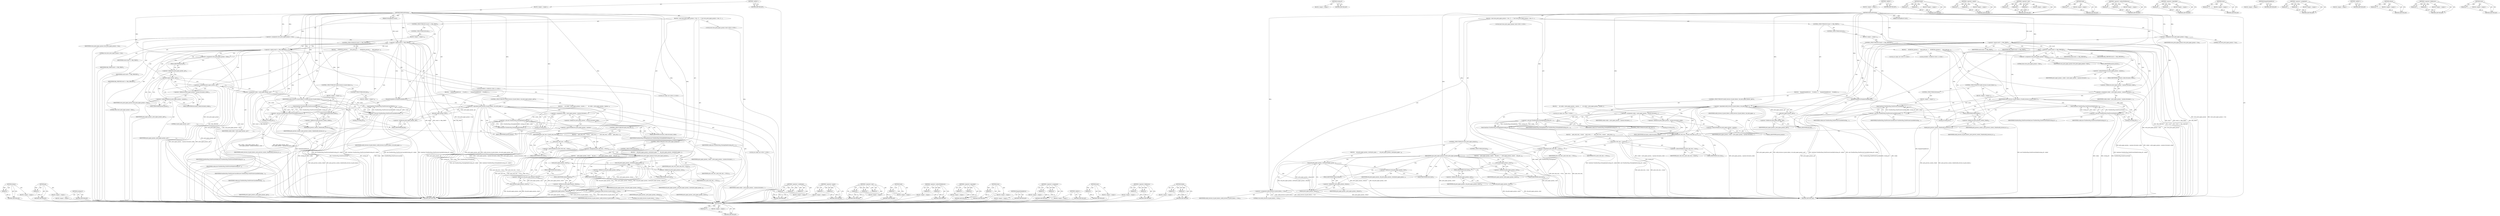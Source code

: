 digraph "Failed" {
vulnerable_162 [label=<(METHOD,get)>];
vulnerable_163 [label=<(PARAM,p1)>];
vulnerable_164 [label=<(BLOCK,&lt;empty&gt;,&lt;empty&gt;)>];
vulnerable_165 [label=<(METHOD_RETURN,ANY)>];
vulnerable_186 [label=<(METHOD,routing_id)>];
vulnerable_187 [label=<(BLOCK,&lt;empty&gt;,&lt;empty&gt;)>];
vulnerable_188 [label=<(METHOD_RETURN,ANY)>];
vulnerable_6 [label=<(METHOD,&lt;global&gt;)<SUB>1</SUB>>];
vulnerable_7 [label=<(BLOCK,&lt;empty&gt;,&lt;empty&gt;)<SUB>1</SUB>>];
vulnerable_8 [label=<(METHOD,DidFinishPrinting)<SUB>1</SUB>>];
vulnerable_9 [label=<(PARAM,PrintingResult result)<SUB>1</SUB>>];
vulnerable_10 [label=<(BLOCK,{
  bool store_print_pages_params = true;
  if ...,{
  bool store_print_pages_params = true;
  if ...)<SUB>1</SUB>>];
vulnerable_11 [label="<(LOCAL,bool store_print_pages_params: bool)<SUB>2</SUB>>"];
vulnerable_12 [label=<(&lt;operator&gt;.assignment,store_print_pages_params = true)<SUB>2</SUB>>];
vulnerable_13 [label=<(IDENTIFIER,store_print_pages_params,store_print_pages_params = true)<SUB>2</SUB>>];
vulnerable_14 [label=<(LITERAL,true,store_print_pages_params = true)<SUB>2</SUB>>];
vulnerable_15 [label=<(CONTROL_STRUCTURE,IF,if (result == FAIL_PRINT))<SUB>3</SUB>>];
vulnerable_16 [label=<(&lt;operator&gt;.equals,result == FAIL_PRINT)<SUB>3</SUB>>];
vulnerable_17 [label=<(IDENTIFIER,result,result == FAIL_PRINT)<SUB>3</SUB>>];
vulnerable_18 [label=<(IDENTIFIER,FAIL_PRINT,result == FAIL_PRINT)<SUB>3</SUB>>];
vulnerable_19 [label=<(BLOCK,{
    DisplayPrintJobError();

    if (notify_b...,{
    DisplayPrintJobError();

    if (notify_b...)<SUB>3</SUB>>];
vulnerable_20 [label=<(DisplayPrintJobError,DisplayPrintJobError())<SUB>4</SUB>>];
vulnerable_21 [label=<(CONTROL_STRUCTURE,IF,if (notify_browser_of_print_failure_ &amp;&amp; print_pages_params_.get()))<SUB>6</SUB>>];
vulnerable_22 [label=<(&lt;operator&gt;.logicalAnd,notify_browser_of_print_failure_ &amp;&amp; print_pages...)<SUB>6</SUB>>];
vulnerable_23 [label=<(IDENTIFIER,notify_browser_of_print_failure_,notify_browser_of_print_failure_ &amp;&amp; print_pages...)<SUB>6</SUB>>];
vulnerable_24 [label=<(get,print_pages_params_.get())<SUB>6</SUB>>];
vulnerable_25 [label=<(&lt;operator&gt;.fieldAccess,print_pages_params_.get)<SUB>6</SUB>>];
vulnerable_26 [label=<(IDENTIFIER,print_pages_params_,print_pages_params_.get())<SUB>6</SUB>>];
vulnerable_27 [label=<(FIELD_IDENTIFIER,get,get)<SUB>6</SUB>>];
vulnerable_28 [label=<(BLOCK,{
      int cookie = print_pages_params_-&gt;param...,{
      int cookie = print_pages_params_-&gt;param...)<SUB>6</SUB>>];
vulnerable_29 [label="<(LOCAL,int cookie: int)<SUB>7</SUB>>"];
vulnerable_30 [label=<(&lt;operator&gt;.assignment,cookie = print_pages_params_-&gt;params.document_c...)<SUB>7</SUB>>];
vulnerable_31 [label=<(IDENTIFIER,cookie,cookie = print_pages_params_-&gt;params.document_c...)<SUB>7</SUB>>];
vulnerable_32 [label=<(&lt;operator&gt;.fieldAccess,print_pages_params_-&gt;params.document_cookie)<SUB>7</SUB>>];
vulnerable_33 [label=<(&lt;operator&gt;.indirectFieldAccess,print_pages_params_-&gt;params)<SUB>7</SUB>>];
vulnerable_34 [label=<(IDENTIFIER,print_pages_params_,cookie = print_pages_params_-&gt;params.document_c...)<SUB>7</SUB>>];
vulnerable_35 [label=<(FIELD_IDENTIFIER,params,params)<SUB>7</SUB>>];
vulnerable_36 [label=<(FIELD_IDENTIFIER,document_cookie,document_cookie)<SUB>7</SUB>>];
vulnerable_37 [label=<(Send,Send(new PrintHostMsg_PrintingFailed(routing_id...)<SUB>8</SUB>>];
vulnerable_38 [label=<(&lt;operator&gt;.new,new PrintHostMsg_PrintingFailed(routing_id(), c...)<SUB>8</SUB>>];
vulnerable_39 [label=<(IDENTIFIER,PrintHostMsg_PrintingFailed,new PrintHostMsg_PrintingFailed(routing_id(), c...)<SUB>8</SUB>>];
vulnerable_40 [label=<(routing_id,routing_id())<SUB>8</SUB>>];
vulnerable_41 [label=<(IDENTIFIER,cookie,new PrintHostMsg_PrintingFailed(routing_id(), c...)<SUB>8</SUB>>];
vulnerable_42 [label=<(CONTROL_STRUCTURE,ELSE,else)<SUB>10</SUB>>];
vulnerable_43 [label=<(BLOCK,&lt;empty&gt;,&lt;empty&gt;)<SUB>10</SUB>>];
vulnerable_44 [label=<(CONTROL_STRUCTURE,IF,if (result == FAIL_PREVIEW))<SUB>10</SUB>>];
vulnerable_45 [label=<(&lt;operator&gt;.equals,result == FAIL_PREVIEW)<SUB>10</SUB>>];
vulnerable_46 [label=<(IDENTIFIER,result,result == FAIL_PREVIEW)<SUB>10</SUB>>];
vulnerable_47 [label=<(IDENTIFIER,FAIL_PREVIEW,result == FAIL_PREVIEW)<SUB>10</SUB>>];
vulnerable_48 [label=<(BLOCK,{
     DCHECK(is_preview_);
     store_print_pa...,{
     DCHECK(is_preview_);
     store_print_pa...)<SUB>10</SUB>>];
vulnerable_49 [label="<(LOCAL,DCHECK : DCHECK)<SUB>11</SUB>>"];
vulnerable_50 [label=<(&lt;operator&gt;.assignment,store_print_pages_params = false)<SUB>12</SUB>>];
vulnerable_51 [label=<(IDENTIFIER,store_print_pages_params,store_print_pages_params = false)<SUB>12</SUB>>];
vulnerable_52 [label=<(LITERAL,false,store_print_pages_params = false)<SUB>12</SUB>>];
vulnerable_53 [label="<(LOCAL,int cookie: int)<SUB>13</SUB>>"];
vulnerable_54 [label=<(&lt;operator&gt;.assignment,cookie = print_pages_params_-&gt;params.document_c...)<SUB>13</SUB>>];
vulnerable_55 [label=<(IDENTIFIER,cookie,cookie = print_pages_params_-&gt;params.document_c...)<SUB>13</SUB>>];
vulnerable_56 [label=<(&lt;operator&gt;.fieldAccess,print_pages_params_-&gt;params.document_cookie)<SUB>13</SUB>>];
vulnerable_57 [label=<(&lt;operator&gt;.indirectFieldAccess,print_pages_params_-&gt;params)<SUB>13</SUB>>];
vulnerable_58 [label=<(IDENTIFIER,print_pages_params_,cookie = print_pages_params_-&gt;params.document_c...)<SUB>13</SUB>>];
vulnerable_59 [label=<(FIELD_IDENTIFIER,params,params)<SUB>13</SUB>>];
vulnerable_60 [label=<(FIELD_IDENTIFIER,document_cookie,document_cookie)<SUB>13</SUB>>];
vulnerable_61 [label=<(CONTROL_STRUCTURE,IF,if (notify_browser_of_print_failure_))<SUB>14</SUB>>];
vulnerable_62 [label=<(IDENTIFIER,notify_browser_of_print_failure_,if (notify_browser_of_print_failure_))<SUB>14</SUB>>];
vulnerable_63 [label=<(BLOCK,&lt;empty&gt;,&lt;empty&gt;)<SUB>15</SUB>>];
vulnerable_64 [label=<(Send,Send(new PrintHostMsg_PrintPreviewFailed(routin...)<SUB>15</SUB>>];
vulnerable_65 [label=<(&lt;operator&gt;.new,new PrintHostMsg_PrintPreviewFailed(routing_id(...)<SUB>15</SUB>>];
vulnerable_66 [label=<(IDENTIFIER,PrintHostMsg_PrintPreviewFailed,new PrintHostMsg_PrintPreviewFailed(routing_id(...)<SUB>15</SUB>>];
vulnerable_67 [label=<(routing_id,routing_id())<SUB>15</SUB>>];
vulnerable_68 [label=<(IDENTIFIER,cookie,new PrintHostMsg_PrintPreviewFailed(routing_id(...)<SUB>15</SUB>>];
vulnerable_69 [label=<(CONTROL_STRUCTURE,ELSE,else)<SUB>17</SUB>>];
vulnerable_70 [label=<(BLOCK,&lt;empty&gt;,&lt;empty&gt;)<SUB>17</SUB>>];
vulnerable_71 [label=<(Send,Send(new PrintHostMsg_PrintPreviewCancelled(rou...)<SUB>17</SUB>>];
vulnerable_72 [label=<(&lt;operator&gt;.new,new PrintHostMsg_PrintPreviewCancelled(routing_...)<SUB>17</SUB>>];
vulnerable_73 [label=<(IDENTIFIER,PrintHostMsg_PrintPreviewCancelled,new PrintHostMsg_PrintPreviewCancelled(routing_...)<SUB>17</SUB>>];
vulnerable_74 [label=<(routing_id,routing_id())<SUB>17</SUB>>];
vulnerable_75 [label=<(IDENTIFIER,cookie,new PrintHostMsg_PrintPreviewCancelled(routing_...)<SUB>17</SUB>>];
vulnerable_76 [label=<(Failed,print_preview_context_.Failed(notify_browser_of...)<SUB>18</SUB>>];
vulnerable_77 [label=<(&lt;operator&gt;.fieldAccess,print_preview_context_.Failed)<SUB>18</SUB>>];
vulnerable_78 [label=<(IDENTIFIER,print_preview_context_,print_preview_context_.Failed(notify_browser_of...)<SUB>18</SUB>>];
vulnerable_79 [label=<(FIELD_IDENTIFIER,Failed,Failed)<SUB>18</SUB>>];
vulnerable_80 [label=<(IDENTIFIER,notify_browser_of_print_failure_,print_preview_context_.Failed(notify_browser_of...)<SUB>18</SUB>>];
vulnerable_81 [label=<(CONTROL_STRUCTURE,IF,if (print_web_view_))<SUB>21</SUB>>];
vulnerable_82 [label=<(IDENTIFIER,print_web_view_,if (print_web_view_))<SUB>21</SUB>>];
vulnerable_83 [label=<(BLOCK,{
    print_web_view_-&gt;close();
    print_web_v...,{
    print_web_view_-&gt;close();
    print_web_v...)<SUB>21</SUB>>];
vulnerable_84 [label=<(close,print_web_view_-&gt;close())<SUB>22</SUB>>];
vulnerable_85 [label=<(&lt;operator&gt;.indirectFieldAccess,print_web_view_-&gt;close)<SUB>22</SUB>>];
vulnerable_86 [label=<(IDENTIFIER,print_web_view_,print_web_view_-&gt;close())<SUB>22</SUB>>];
vulnerable_87 [label=<(FIELD_IDENTIFIER,close,close)<SUB>22</SUB>>];
vulnerable_88 [label=<(&lt;operator&gt;.assignment,print_web_view_ = NULL)<SUB>23</SUB>>];
vulnerable_89 [label=<(IDENTIFIER,print_web_view_,print_web_view_ = NULL)<SUB>23</SUB>>];
vulnerable_90 [label=<(IDENTIFIER,NULL,print_web_view_ = NULL)<SUB>23</SUB>>];
vulnerable_91 [label=<(CONTROL_STRUCTURE,IF,if (store_print_pages_params))<SUB>26</SUB>>];
vulnerable_92 [label=<(IDENTIFIER,store_print_pages_params,if (store_print_pages_params))<SUB>26</SUB>>];
vulnerable_93 [label=<(BLOCK,{
    old_print_pages_params_.reset(print_pages...,{
    old_print_pages_params_.reset(print_pages...)<SUB>26</SUB>>];
vulnerable_94 [label=<(reset,old_print_pages_params_.reset(print_pages_param...)<SUB>27</SUB>>];
vulnerable_95 [label=<(&lt;operator&gt;.fieldAccess,old_print_pages_params_.reset)<SUB>27</SUB>>];
vulnerable_96 [label=<(IDENTIFIER,old_print_pages_params_,old_print_pages_params_.reset(print_pages_param...)<SUB>27</SUB>>];
vulnerable_97 [label=<(FIELD_IDENTIFIER,reset,reset)<SUB>27</SUB>>];
vulnerable_98 [label=<(release,print_pages_params_.release())<SUB>27</SUB>>];
vulnerable_99 [label=<(&lt;operator&gt;.fieldAccess,print_pages_params_.release)<SUB>27</SUB>>];
vulnerable_100 [label=<(IDENTIFIER,print_pages_params_,print_pages_params_.release())<SUB>27</SUB>>];
vulnerable_101 [label=<(FIELD_IDENTIFIER,release,release)<SUB>27</SUB>>];
vulnerable_102 [label=<(CONTROL_STRUCTURE,ELSE,else)<SUB>28</SUB>>];
vulnerable_103 [label=<(BLOCK,{
    print_pages_params_.reset();
    old_prin...,{
    print_pages_params_.reset();
    old_prin...)<SUB>28</SUB>>];
vulnerable_104 [label=<(reset,print_pages_params_.reset())<SUB>29</SUB>>];
vulnerable_105 [label=<(&lt;operator&gt;.fieldAccess,print_pages_params_.reset)<SUB>29</SUB>>];
vulnerable_106 [label=<(IDENTIFIER,print_pages_params_,print_pages_params_.reset())<SUB>29</SUB>>];
vulnerable_107 [label=<(FIELD_IDENTIFIER,reset,reset)<SUB>29</SUB>>];
vulnerable_108 [label=<(reset,old_print_pages_params_.reset())<SUB>30</SUB>>];
vulnerable_109 [label=<(&lt;operator&gt;.fieldAccess,old_print_pages_params_.reset)<SUB>30</SUB>>];
vulnerable_110 [label=<(IDENTIFIER,old_print_pages_params_,old_print_pages_params_.reset())<SUB>30</SUB>>];
vulnerable_111 [label=<(FIELD_IDENTIFIER,reset,reset)<SUB>30</SUB>>];
vulnerable_112 [label=<(&lt;operator&gt;.assignment,notify_browser_of_print_failure_ = true)<SUB>33</SUB>>];
vulnerable_113 [label=<(IDENTIFIER,notify_browser_of_print_failure_,notify_browser_of_print_failure_ = true)<SUB>33</SUB>>];
vulnerable_114 [label=<(LITERAL,true,notify_browser_of_print_failure_ = true)<SUB>33</SUB>>];
vulnerable_115 [label=<(METHOD_RETURN,void)<SUB>1</SUB>>];
vulnerable_117 [label=<(METHOD_RETURN,ANY)<SUB>1</SUB>>];
vulnerable_189 [label=<(METHOD,Failed)>];
vulnerable_190 [label=<(PARAM,p1)>];
vulnerable_191 [label=<(PARAM,p2)>];
vulnerable_192 [label=<(BLOCK,&lt;empty&gt;,&lt;empty&gt;)>];
vulnerable_193 [label=<(METHOD_RETURN,ANY)>];
vulnerable_149 [label=<(METHOD,&lt;operator&gt;.equals)>];
vulnerable_150 [label=<(PARAM,p1)>];
vulnerable_151 [label=<(PARAM,p2)>];
vulnerable_152 [label=<(BLOCK,&lt;empty&gt;,&lt;empty&gt;)>];
vulnerable_153 [label=<(METHOD_RETURN,ANY)>];
vulnerable_180 [label=<(METHOD,&lt;operator&gt;.new)>];
vulnerable_181 [label=<(PARAM,p1)>];
vulnerable_182 [label=<(PARAM,p2)>];
vulnerable_183 [label=<(PARAM,p3)>];
vulnerable_184 [label=<(BLOCK,&lt;empty&gt;,&lt;empty&gt;)>];
vulnerable_185 [label=<(METHOD_RETURN,ANY)>];
vulnerable_176 [label=<(METHOD,Send)>];
vulnerable_177 [label=<(PARAM,p1)>];
vulnerable_178 [label=<(BLOCK,&lt;empty&gt;,&lt;empty&gt;)>];
vulnerable_179 [label=<(METHOD_RETURN,ANY)>];
vulnerable_171 [label=<(METHOD,&lt;operator&gt;.indirectFieldAccess)>];
vulnerable_172 [label=<(PARAM,p1)>];
vulnerable_173 [label=<(PARAM,p2)>];
vulnerable_174 [label=<(BLOCK,&lt;empty&gt;,&lt;empty&gt;)>];
vulnerable_175 [label=<(METHOD_RETURN,ANY)>];
vulnerable_157 [label=<(METHOD,&lt;operator&gt;.logicalAnd)>];
vulnerable_158 [label=<(PARAM,p1)>];
vulnerable_159 [label=<(PARAM,p2)>];
vulnerable_160 [label=<(BLOCK,&lt;empty&gt;,&lt;empty&gt;)>];
vulnerable_161 [label=<(METHOD_RETURN,ANY)>];
vulnerable_198 [label=<(METHOD,reset)>];
vulnerable_199 [label=<(PARAM,p1)>];
vulnerable_200 [label=<(BLOCK,&lt;empty&gt;,&lt;empty&gt;)>];
vulnerable_201 [label=<(METHOD_RETURN,ANY)>];
vulnerable_154 [label=<(METHOD,DisplayPrintJobError)>];
vulnerable_155 [label=<(BLOCK,&lt;empty&gt;,&lt;empty&gt;)>];
vulnerable_156 [label=<(METHOD_RETURN,ANY)>];
vulnerable_144 [label=<(METHOD,&lt;operator&gt;.assignment)>];
vulnerable_145 [label=<(PARAM,p1)>];
vulnerable_146 [label=<(PARAM,p2)>];
vulnerable_147 [label=<(BLOCK,&lt;empty&gt;,&lt;empty&gt;)>];
vulnerable_148 [label=<(METHOD_RETURN,ANY)>];
vulnerable_138 [label=<(METHOD,&lt;global&gt;)<SUB>1</SUB>>];
vulnerable_139 [label=<(BLOCK,&lt;empty&gt;,&lt;empty&gt;)>];
vulnerable_140 [label=<(METHOD_RETURN,ANY)>];
vulnerable_202 [label=<(METHOD,release)>];
vulnerable_203 [label=<(PARAM,p1)>];
vulnerable_204 [label=<(BLOCK,&lt;empty&gt;,&lt;empty&gt;)>];
vulnerable_205 [label=<(METHOD_RETURN,ANY)>];
vulnerable_166 [label=<(METHOD,&lt;operator&gt;.fieldAccess)>];
vulnerable_167 [label=<(PARAM,p1)>];
vulnerable_168 [label=<(PARAM,p2)>];
vulnerable_169 [label=<(BLOCK,&lt;empty&gt;,&lt;empty&gt;)>];
vulnerable_170 [label=<(METHOD_RETURN,ANY)>];
vulnerable_194 [label=<(METHOD,close)>];
vulnerable_195 [label=<(PARAM,p1)>];
vulnerable_196 [label=<(BLOCK,&lt;empty&gt;,&lt;empty&gt;)>];
vulnerable_197 [label=<(METHOD_RETURN,ANY)>];
fixed_214 [label=<(METHOD,release)>];
fixed_215 [label=<(PARAM,p1)>];
fixed_216 [label=<(BLOCK,&lt;empty&gt;,&lt;empty&gt;)>];
fixed_217 [label=<(METHOD_RETURN,ANY)>];
fixed_168 [label=<(METHOD,get)>];
fixed_169 [label=<(PARAM,p1)>];
fixed_170 [label=<(BLOCK,&lt;empty&gt;,&lt;empty&gt;)>];
fixed_171 [label=<(METHOD_RETURN,ANY)>];
fixed_192 [label=<(METHOD,routing_id)>];
fixed_193 [label=<(BLOCK,&lt;empty&gt;,&lt;empty&gt;)>];
fixed_194 [label=<(METHOD_RETURN,ANY)>];
fixed_6 [label=<(METHOD,&lt;global&gt;)<SUB>1</SUB>>];
fixed_7 [label=<(BLOCK,&lt;empty&gt;,&lt;empty&gt;)<SUB>1</SUB>>];
fixed_8 [label=<(METHOD,DidFinishPrinting)<SUB>1</SUB>>];
fixed_9 [label=<(PARAM,PrintingResult result)<SUB>1</SUB>>];
fixed_10 [label=<(BLOCK,{
  bool store_print_pages_params = true;
  if ...,{
  bool store_print_pages_params = true;
  if ...)<SUB>1</SUB>>];
fixed_11 [label="<(LOCAL,bool store_print_pages_params: bool)<SUB>2</SUB>>"];
fixed_12 [label=<(&lt;operator&gt;.assignment,store_print_pages_params = true)<SUB>2</SUB>>];
fixed_13 [label=<(IDENTIFIER,store_print_pages_params,store_print_pages_params = true)<SUB>2</SUB>>];
fixed_14 [label=<(LITERAL,true,store_print_pages_params = true)<SUB>2</SUB>>];
fixed_15 [label=<(CONTROL_STRUCTURE,IF,if (result == FAIL_PRINT))<SUB>3</SUB>>];
fixed_16 [label=<(&lt;operator&gt;.equals,result == FAIL_PRINT)<SUB>3</SUB>>];
fixed_17 [label=<(IDENTIFIER,result,result == FAIL_PRINT)<SUB>3</SUB>>];
fixed_18 [label=<(IDENTIFIER,FAIL_PRINT,result == FAIL_PRINT)<SUB>3</SUB>>];
fixed_19 [label=<(BLOCK,{
    DisplayPrintJobError();

    if (notify_b...,{
    DisplayPrintJobError();

    if (notify_b...)<SUB>3</SUB>>];
fixed_20 [label=<(DisplayPrintJobError,DisplayPrintJobError())<SUB>4</SUB>>];
fixed_21 [label=<(CONTROL_STRUCTURE,IF,if (notify_browser_of_print_failure_ &amp;&amp; print_pages_params_.get()))<SUB>6</SUB>>];
fixed_22 [label=<(&lt;operator&gt;.logicalAnd,notify_browser_of_print_failure_ &amp;&amp; print_pages...)<SUB>6</SUB>>];
fixed_23 [label=<(IDENTIFIER,notify_browser_of_print_failure_,notify_browser_of_print_failure_ &amp;&amp; print_pages...)<SUB>6</SUB>>];
fixed_24 [label=<(get,print_pages_params_.get())<SUB>6</SUB>>];
fixed_25 [label=<(&lt;operator&gt;.fieldAccess,print_pages_params_.get)<SUB>6</SUB>>];
fixed_26 [label=<(IDENTIFIER,print_pages_params_,print_pages_params_.get())<SUB>6</SUB>>];
fixed_27 [label=<(FIELD_IDENTIFIER,get,get)<SUB>6</SUB>>];
fixed_28 [label=<(BLOCK,{
      int cookie = print_pages_params_-&gt;param...,{
      int cookie = print_pages_params_-&gt;param...)<SUB>6</SUB>>];
fixed_29 [label="<(LOCAL,int cookie: int)<SUB>7</SUB>>"];
fixed_30 [label=<(&lt;operator&gt;.assignment,cookie = print_pages_params_-&gt;params.document_c...)<SUB>7</SUB>>];
fixed_31 [label=<(IDENTIFIER,cookie,cookie = print_pages_params_-&gt;params.document_c...)<SUB>7</SUB>>];
fixed_32 [label=<(&lt;operator&gt;.fieldAccess,print_pages_params_-&gt;params.document_cookie)<SUB>7</SUB>>];
fixed_33 [label=<(&lt;operator&gt;.indirectFieldAccess,print_pages_params_-&gt;params)<SUB>7</SUB>>];
fixed_34 [label=<(IDENTIFIER,print_pages_params_,cookie = print_pages_params_-&gt;params.document_c...)<SUB>7</SUB>>];
fixed_35 [label=<(FIELD_IDENTIFIER,params,params)<SUB>7</SUB>>];
fixed_36 [label=<(FIELD_IDENTIFIER,document_cookie,document_cookie)<SUB>7</SUB>>];
fixed_37 [label=<(Send,Send(new PrintHostMsg_PrintingFailed(routing_id...)<SUB>8</SUB>>];
fixed_38 [label=<(&lt;operator&gt;.new,new PrintHostMsg_PrintingFailed(routing_id(), c...)<SUB>8</SUB>>];
fixed_39 [label=<(IDENTIFIER,PrintHostMsg_PrintingFailed,new PrintHostMsg_PrintingFailed(routing_id(), c...)<SUB>8</SUB>>];
fixed_40 [label=<(routing_id,routing_id())<SUB>8</SUB>>];
fixed_41 [label=<(IDENTIFIER,cookie,new PrintHostMsg_PrintingFailed(routing_id(), c...)<SUB>8</SUB>>];
fixed_42 [label=<(CONTROL_STRUCTURE,ELSE,else)<SUB>10</SUB>>];
fixed_43 [label=<(BLOCK,&lt;empty&gt;,&lt;empty&gt;)<SUB>10</SUB>>];
fixed_44 [label=<(CONTROL_STRUCTURE,IF,if (result == FAIL_PREVIEW))<SUB>10</SUB>>];
fixed_45 [label=<(&lt;operator&gt;.equals,result == FAIL_PREVIEW)<SUB>10</SUB>>];
fixed_46 [label=<(IDENTIFIER,result,result == FAIL_PREVIEW)<SUB>10</SUB>>];
fixed_47 [label=<(IDENTIFIER,FAIL_PREVIEW,result == FAIL_PREVIEW)<SUB>10</SUB>>];
fixed_48 [label=<(BLOCK,{
     DCHECK(is_preview_);
     store_print_pa...,{
     DCHECK(is_preview_);
     store_print_pa...)<SUB>10</SUB>>];
fixed_49 [label="<(LOCAL,DCHECK : DCHECK)<SUB>11</SUB>>"];
fixed_50 [label=<(&lt;operator&gt;.assignment,store_print_pages_params = false)<SUB>12</SUB>>];
fixed_51 [label=<(IDENTIFIER,store_print_pages_params,store_print_pages_params = false)<SUB>12</SUB>>];
fixed_52 [label=<(LITERAL,false,store_print_pages_params = false)<SUB>12</SUB>>];
fixed_53 [label="<(LOCAL,int cookie: int)<SUB>13</SUB>>"];
fixed_54 [label=<(&lt;operator&gt;.assignment,cookie = print_pages_params_.get() ?
          ...)<SUB>13</SUB>>];
fixed_55 [label=<(IDENTIFIER,cookie,cookie = print_pages_params_.get() ?
          ...)<SUB>13</SUB>>];
fixed_56 [label=<(&lt;operator&gt;.conditional,print_pages_params_.get() ?
                   ...)<SUB>13</SUB>>];
fixed_57 [label=<(get,print_pages_params_.get())<SUB>13</SUB>>];
fixed_58 [label=<(&lt;operator&gt;.fieldAccess,print_pages_params_.get)<SUB>13</SUB>>];
fixed_59 [label=<(IDENTIFIER,print_pages_params_,print_pages_params_.get())<SUB>13</SUB>>];
fixed_60 [label=<(FIELD_IDENTIFIER,get,get)<SUB>13</SUB>>];
fixed_61 [label=<(&lt;operator&gt;.fieldAccess,print_pages_params_-&gt;params.document_cookie)<SUB>14</SUB>>];
fixed_62 [label=<(&lt;operator&gt;.indirectFieldAccess,print_pages_params_-&gt;params)<SUB>14</SUB>>];
fixed_63 [label=<(IDENTIFIER,print_pages_params_,print_pages_params_.get() ?
                   ...)<SUB>14</SUB>>];
fixed_64 [label=<(FIELD_IDENTIFIER,params,params)<SUB>14</SUB>>];
fixed_65 [label=<(FIELD_IDENTIFIER,document_cookie,document_cookie)<SUB>14</SUB>>];
fixed_66 [label=<(LITERAL,0,print_pages_params_.get() ?
                   ...)<SUB>14</SUB>>];
fixed_67 [label=<(CONTROL_STRUCTURE,IF,if (notify_browser_of_print_failure_))<SUB>15</SUB>>];
fixed_68 [label=<(IDENTIFIER,notify_browser_of_print_failure_,if (notify_browser_of_print_failure_))<SUB>15</SUB>>];
fixed_69 [label=<(BLOCK,&lt;empty&gt;,&lt;empty&gt;)<SUB>16</SUB>>];
fixed_70 [label=<(Send,Send(new PrintHostMsg_PrintPreviewFailed(routin...)<SUB>16</SUB>>];
fixed_71 [label=<(&lt;operator&gt;.new,new PrintHostMsg_PrintPreviewFailed(routing_id(...)<SUB>16</SUB>>];
fixed_72 [label=<(IDENTIFIER,PrintHostMsg_PrintPreviewFailed,new PrintHostMsg_PrintPreviewFailed(routing_id(...)<SUB>16</SUB>>];
fixed_73 [label=<(routing_id,routing_id())<SUB>16</SUB>>];
fixed_74 [label=<(IDENTIFIER,cookie,new PrintHostMsg_PrintPreviewFailed(routing_id(...)<SUB>16</SUB>>];
fixed_75 [label=<(CONTROL_STRUCTURE,ELSE,else)<SUB>18</SUB>>];
fixed_76 [label=<(BLOCK,&lt;empty&gt;,&lt;empty&gt;)<SUB>18</SUB>>];
fixed_77 [label=<(Send,Send(new PrintHostMsg_PrintPreviewCancelled(rou...)<SUB>18</SUB>>];
fixed_78 [label=<(&lt;operator&gt;.new,new PrintHostMsg_PrintPreviewCancelled(routing_...)<SUB>18</SUB>>];
fixed_79 [label=<(IDENTIFIER,PrintHostMsg_PrintPreviewCancelled,new PrintHostMsg_PrintPreviewCancelled(routing_...)<SUB>18</SUB>>];
fixed_80 [label=<(routing_id,routing_id())<SUB>18</SUB>>];
fixed_81 [label=<(IDENTIFIER,cookie,new PrintHostMsg_PrintPreviewCancelled(routing_...)<SUB>18</SUB>>];
fixed_82 [label=<(Failed,print_preview_context_.Failed(notify_browser_of...)<SUB>19</SUB>>];
fixed_83 [label=<(&lt;operator&gt;.fieldAccess,print_preview_context_.Failed)<SUB>19</SUB>>];
fixed_84 [label=<(IDENTIFIER,print_preview_context_,print_preview_context_.Failed(notify_browser_of...)<SUB>19</SUB>>];
fixed_85 [label=<(FIELD_IDENTIFIER,Failed,Failed)<SUB>19</SUB>>];
fixed_86 [label=<(IDENTIFIER,notify_browser_of_print_failure_,print_preview_context_.Failed(notify_browser_of...)<SUB>19</SUB>>];
fixed_87 [label=<(CONTROL_STRUCTURE,IF,if (print_web_view_))<SUB>22</SUB>>];
fixed_88 [label=<(IDENTIFIER,print_web_view_,if (print_web_view_))<SUB>22</SUB>>];
fixed_89 [label=<(BLOCK,{
    print_web_view_-&gt;close();
    print_web_v...,{
    print_web_view_-&gt;close();
    print_web_v...)<SUB>22</SUB>>];
fixed_90 [label=<(close,print_web_view_-&gt;close())<SUB>23</SUB>>];
fixed_91 [label=<(&lt;operator&gt;.indirectFieldAccess,print_web_view_-&gt;close)<SUB>23</SUB>>];
fixed_92 [label=<(IDENTIFIER,print_web_view_,print_web_view_-&gt;close())<SUB>23</SUB>>];
fixed_93 [label=<(FIELD_IDENTIFIER,close,close)<SUB>23</SUB>>];
fixed_94 [label=<(&lt;operator&gt;.assignment,print_web_view_ = NULL)<SUB>24</SUB>>];
fixed_95 [label=<(IDENTIFIER,print_web_view_,print_web_view_ = NULL)<SUB>24</SUB>>];
fixed_96 [label=<(IDENTIFIER,NULL,print_web_view_ = NULL)<SUB>24</SUB>>];
fixed_97 [label=<(CONTROL_STRUCTURE,IF,if (store_print_pages_params))<SUB>27</SUB>>];
fixed_98 [label=<(IDENTIFIER,store_print_pages_params,if (store_print_pages_params))<SUB>27</SUB>>];
fixed_99 [label=<(BLOCK,{
    old_print_pages_params_.reset(print_pages...,{
    old_print_pages_params_.reset(print_pages...)<SUB>27</SUB>>];
fixed_100 [label=<(reset,old_print_pages_params_.reset(print_pages_param...)<SUB>28</SUB>>];
fixed_101 [label=<(&lt;operator&gt;.fieldAccess,old_print_pages_params_.reset)<SUB>28</SUB>>];
fixed_102 [label=<(IDENTIFIER,old_print_pages_params_,old_print_pages_params_.reset(print_pages_param...)<SUB>28</SUB>>];
fixed_103 [label=<(FIELD_IDENTIFIER,reset,reset)<SUB>28</SUB>>];
fixed_104 [label=<(release,print_pages_params_.release())<SUB>28</SUB>>];
fixed_105 [label=<(&lt;operator&gt;.fieldAccess,print_pages_params_.release)<SUB>28</SUB>>];
fixed_106 [label=<(IDENTIFIER,print_pages_params_,print_pages_params_.release())<SUB>28</SUB>>];
fixed_107 [label=<(FIELD_IDENTIFIER,release,release)<SUB>28</SUB>>];
fixed_108 [label=<(CONTROL_STRUCTURE,ELSE,else)<SUB>29</SUB>>];
fixed_109 [label=<(BLOCK,{
    print_pages_params_.reset();
    old_prin...,{
    print_pages_params_.reset();
    old_prin...)<SUB>29</SUB>>];
fixed_110 [label=<(reset,print_pages_params_.reset())<SUB>30</SUB>>];
fixed_111 [label=<(&lt;operator&gt;.fieldAccess,print_pages_params_.reset)<SUB>30</SUB>>];
fixed_112 [label=<(IDENTIFIER,print_pages_params_,print_pages_params_.reset())<SUB>30</SUB>>];
fixed_113 [label=<(FIELD_IDENTIFIER,reset,reset)<SUB>30</SUB>>];
fixed_114 [label=<(reset,old_print_pages_params_.reset())<SUB>31</SUB>>];
fixed_115 [label=<(&lt;operator&gt;.fieldAccess,old_print_pages_params_.reset)<SUB>31</SUB>>];
fixed_116 [label=<(IDENTIFIER,old_print_pages_params_,old_print_pages_params_.reset())<SUB>31</SUB>>];
fixed_117 [label=<(FIELD_IDENTIFIER,reset,reset)<SUB>31</SUB>>];
fixed_118 [label=<(&lt;operator&gt;.assignment,notify_browser_of_print_failure_ = true)<SUB>34</SUB>>];
fixed_119 [label=<(IDENTIFIER,notify_browser_of_print_failure_,notify_browser_of_print_failure_ = true)<SUB>34</SUB>>];
fixed_120 [label=<(LITERAL,true,notify_browser_of_print_failure_ = true)<SUB>34</SUB>>];
fixed_121 [label=<(METHOD_RETURN,void)<SUB>1</SUB>>];
fixed_123 [label=<(METHOD_RETURN,ANY)<SUB>1</SUB>>];
fixed_195 [label=<(METHOD,&lt;operator&gt;.conditional)>];
fixed_196 [label=<(PARAM,p1)>];
fixed_197 [label=<(PARAM,p2)>];
fixed_198 [label=<(PARAM,p3)>];
fixed_199 [label=<(BLOCK,&lt;empty&gt;,&lt;empty&gt;)>];
fixed_200 [label=<(METHOD_RETURN,ANY)>];
fixed_155 [label=<(METHOD,&lt;operator&gt;.equals)>];
fixed_156 [label=<(PARAM,p1)>];
fixed_157 [label=<(PARAM,p2)>];
fixed_158 [label=<(BLOCK,&lt;empty&gt;,&lt;empty&gt;)>];
fixed_159 [label=<(METHOD_RETURN,ANY)>];
fixed_186 [label=<(METHOD,&lt;operator&gt;.new)>];
fixed_187 [label=<(PARAM,p1)>];
fixed_188 [label=<(PARAM,p2)>];
fixed_189 [label=<(PARAM,p3)>];
fixed_190 [label=<(BLOCK,&lt;empty&gt;,&lt;empty&gt;)>];
fixed_191 [label=<(METHOD_RETURN,ANY)>];
fixed_182 [label=<(METHOD,Send)>];
fixed_183 [label=<(PARAM,p1)>];
fixed_184 [label=<(BLOCK,&lt;empty&gt;,&lt;empty&gt;)>];
fixed_185 [label=<(METHOD_RETURN,ANY)>];
fixed_177 [label=<(METHOD,&lt;operator&gt;.indirectFieldAccess)>];
fixed_178 [label=<(PARAM,p1)>];
fixed_179 [label=<(PARAM,p2)>];
fixed_180 [label=<(BLOCK,&lt;empty&gt;,&lt;empty&gt;)>];
fixed_181 [label=<(METHOD_RETURN,ANY)>];
fixed_163 [label=<(METHOD,&lt;operator&gt;.logicalAnd)>];
fixed_164 [label=<(PARAM,p1)>];
fixed_165 [label=<(PARAM,p2)>];
fixed_166 [label=<(BLOCK,&lt;empty&gt;,&lt;empty&gt;)>];
fixed_167 [label=<(METHOD_RETURN,ANY)>];
fixed_206 [label=<(METHOD,close)>];
fixed_207 [label=<(PARAM,p1)>];
fixed_208 [label=<(BLOCK,&lt;empty&gt;,&lt;empty&gt;)>];
fixed_209 [label=<(METHOD_RETURN,ANY)>];
fixed_160 [label=<(METHOD,DisplayPrintJobError)>];
fixed_161 [label=<(BLOCK,&lt;empty&gt;,&lt;empty&gt;)>];
fixed_162 [label=<(METHOD_RETURN,ANY)>];
fixed_150 [label=<(METHOD,&lt;operator&gt;.assignment)>];
fixed_151 [label=<(PARAM,p1)>];
fixed_152 [label=<(PARAM,p2)>];
fixed_153 [label=<(BLOCK,&lt;empty&gt;,&lt;empty&gt;)>];
fixed_154 [label=<(METHOD_RETURN,ANY)>];
fixed_144 [label=<(METHOD,&lt;global&gt;)<SUB>1</SUB>>];
fixed_145 [label=<(BLOCK,&lt;empty&gt;,&lt;empty&gt;)>];
fixed_146 [label=<(METHOD_RETURN,ANY)>];
fixed_210 [label=<(METHOD,reset)>];
fixed_211 [label=<(PARAM,p1)>];
fixed_212 [label=<(BLOCK,&lt;empty&gt;,&lt;empty&gt;)>];
fixed_213 [label=<(METHOD_RETURN,ANY)>];
fixed_172 [label=<(METHOD,&lt;operator&gt;.fieldAccess)>];
fixed_173 [label=<(PARAM,p1)>];
fixed_174 [label=<(PARAM,p2)>];
fixed_175 [label=<(BLOCK,&lt;empty&gt;,&lt;empty&gt;)>];
fixed_176 [label=<(METHOD_RETURN,ANY)>];
fixed_201 [label=<(METHOD,Failed)>];
fixed_202 [label=<(PARAM,p1)>];
fixed_203 [label=<(PARAM,p2)>];
fixed_204 [label=<(BLOCK,&lt;empty&gt;,&lt;empty&gt;)>];
fixed_205 [label=<(METHOD_RETURN,ANY)>];
vulnerable_162 -> vulnerable_163  [key=0, label="AST: "];
vulnerable_162 -> vulnerable_163  [key=1, label="DDG: "];
vulnerable_162 -> vulnerable_164  [key=0, label="AST: "];
vulnerable_162 -> vulnerable_165  [key=0, label="AST: "];
vulnerable_162 -> vulnerable_165  [key=1, label="CFG: "];
vulnerable_163 -> vulnerable_165  [key=0, label="DDG: p1"];
vulnerable_186 -> vulnerable_187  [key=0, label="AST: "];
vulnerable_186 -> vulnerable_188  [key=0, label="AST: "];
vulnerable_186 -> vulnerable_188  [key=1, label="CFG: "];
vulnerable_6 -> vulnerable_7  [key=0, label="AST: "];
vulnerable_6 -> vulnerable_117  [key=0, label="AST: "];
vulnerable_6 -> vulnerable_117  [key=1, label="CFG: "];
vulnerable_7 -> vulnerable_8  [key=0, label="AST: "];
vulnerable_8 -> vulnerable_9  [key=0, label="AST: "];
vulnerable_8 -> vulnerable_9  [key=1, label="DDG: "];
vulnerable_8 -> vulnerable_10  [key=0, label="AST: "];
vulnerable_8 -> vulnerable_115  [key=0, label="AST: "];
vulnerable_8 -> vulnerable_12  [key=0, label="CFG: "];
vulnerable_8 -> vulnerable_12  [key=1, label="DDG: "];
vulnerable_8 -> vulnerable_112  [key=0, label="DDG: "];
vulnerable_8 -> vulnerable_82  [key=0, label="DDG: "];
vulnerable_8 -> vulnerable_92  [key=0, label="DDG: "];
vulnerable_8 -> vulnerable_16  [key=0, label="DDG: "];
vulnerable_8 -> vulnerable_20  [key=0, label="DDG: "];
vulnerable_8 -> vulnerable_88  [key=0, label="DDG: "];
vulnerable_8 -> vulnerable_22  [key=0, label="DDG: "];
vulnerable_8 -> vulnerable_45  [key=0, label="DDG: "];
vulnerable_8 -> vulnerable_50  [key=0, label="DDG: "];
vulnerable_8 -> vulnerable_38  [key=0, label="DDG: "];
vulnerable_8 -> vulnerable_62  [key=0, label="DDG: "];
vulnerable_8 -> vulnerable_76  [key=0, label="DDG: "];
vulnerable_8 -> vulnerable_65  [key=0, label="DDG: "];
vulnerable_8 -> vulnerable_72  [key=0, label="DDG: "];
vulnerable_9 -> vulnerable_16  [key=0, label="DDG: result"];
vulnerable_10 -> vulnerable_11  [key=0, label="AST: "];
vulnerable_10 -> vulnerable_12  [key=0, label="AST: "];
vulnerable_10 -> vulnerable_15  [key=0, label="AST: "];
vulnerable_10 -> vulnerable_81  [key=0, label="AST: "];
vulnerable_10 -> vulnerable_91  [key=0, label="AST: "];
vulnerable_10 -> vulnerable_112  [key=0, label="AST: "];
vulnerable_12 -> vulnerable_13  [key=0, label="AST: "];
vulnerable_12 -> vulnerable_14  [key=0, label="AST: "];
vulnerable_12 -> vulnerable_16  [key=0, label="CFG: "];
vulnerable_12 -> vulnerable_115  [key=0, label="DDG: store_print_pages_params"];
vulnerable_12 -> vulnerable_115  [key=1, label="DDG: store_print_pages_params = true"];
vulnerable_15 -> vulnerable_16  [key=0, label="AST: "];
vulnerable_15 -> vulnerable_19  [key=0, label="AST: "];
vulnerable_15 -> vulnerable_42  [key=0, label="AST: "];
vulnerable_16 -> vulnerable_17  [key=0, label="AST: "];
vulnerable_16 -> vulnerable_18  [key=0, label="AST: "];
vulnerable_16 -> vulnerable_20  [key=0, label="CFG: "];
vulnerable_16 -> vulnerable_20  [key=1, label="CDG: "];
vulnerable_16 -> vulnerable_45  [key=0, label="CFG: "];
vulnerable_16 -> vulnerable_45  [key=1, label="DDG: result"];
vulnerable_16 -> vulnerable_45  [key=2, label="CDG: "];
vulnerable_16 -> vulnerable_115  [key=0, label="DDG: result"];
vulnerable_16 -> vulnerable_115  [key=1, label="DDG: result == FAIL_PRINT"];
vulnerable_16 -> vulnerable_115  [key=2, label="DDG: FAIL_PRINT"];
vulnerable_16 -> vulnerable_22  [key=0, label="CDG: "];
vulnerable_16 -> vulnerable_25  [key=0, label="CDG: "];
vulnerable_16 -> vulnerable_27  [key=0, label="CDG: "];
vulnerable_16 -> vulnerable_24  [key=0, label="CDG: "];
vulnerable_19 -> vulnerable_20  [key=0, label="AST: "];
vulnerable_19 -> vulnerable_21  [key=0, label="AST: "];
vulnerable_20 -> vulnerable_22  [key=0, label="CFG: "];
vulnerable_20 -> vulnerable_27  [key=0, label="CFG: "];
vulnerable_20 -> vulnerable_115  [key=0, label="DDG: DisplayPrintJobError()"];
vulnerable_21 -> vulnerable_22  [key=0, label="AST: "];
vulnerable_21 -> vulnerable_28  [key=0, label="AST: "];
vulnerable_22 -> vulnerable_23  [key=0, label="AST: "];
vulnerable_22 -> vulnerable_24  [key=0, label="AST: "];
vulnerable_22 -> vulnerable_82  [key=0, label="CFG: "];
vulnerable_22 -> vulnerable_35  [key=0, label="CFG: "];
vulnerable_22 -> vulnerable_35  [key=1, label="CDG: "];
vulnerable_22 -> vulnerable_115  [key=0, label="DDG: print_pages_params_.get()"];
vulnerable_22 -> vulnerable_115  [key=1, label="DDG: notify_browser_of_print_failure_ &amp;&amp; print_pages_params_.get()"];
vulnerable_22 -> vulnerable_30  [key=0, label="CDG: "];
vulnerable_22 -> vulnerable_32  [key=0, label="CDG: "];
vulnerable_22 -> vulnerable_37  [key=0, label="CDG: "];
vulnerable_22 -> vulnerable_38  [key=0, label="CDG: "];
vulnerable_22 -> vulnerable_40  [key=0, label="CDG: "];
vulnerable_22 -> vulnerable_33  [key=0, label="CDG: "];
vulnerable_22 -> vulnerable_36  [key=0, label="CDG: "];
vulnerable_24 -> vulnerable_25  [key=0, label="AST: "];
vulnerable_24 -> vulnerable_22  [key=0, label="CFG: "];
vulnerable_24 -> vulnerable_22  [key=1, label="DDG: print_pages_params_.get"];
vulnerable_24 -> vulnerable_115  [key=0, label="DDG: print_pages_params_.get"];
vulnerable_25 -> vulnerable_26  [key=0, label="AST: "];
vulnerable_25 -> vulnerable_27  [key=0, label="AST: "];
vulnerable_25 -> vulnerable_24  [key=0, label="CFG: "];
vulnerable_27 -> vulnerable_25  [key=0, label="CFG: "];
vulnerable_28 -> vulnerable_29  [key=0, label="AST: "];
vulnerable_28 -> vulnerable_30  [key=0, label="AST: "];
vulnerable_28 -> vulnerable_37  [key=0, label="AST: "];
vulnerable_30 -> vulnerable_31  [key=0, label="AST: "];
vulnerable_30 -> vulnerable_32  [key=0, label="AST: "];
vulnerable_30 -> vulnerable_40  [key=0, label="CFG: "];
vulnerable_30 -> vulnerable_115  [key=0, label="DDG: print_pages_params_-&gt;params.document_cookie"];
vulnerable_30 -> vulnerable_115  [key=1, label="DDG: cookie = print_pages_params_-&gt;params.document_cookie"];
vulnerable_30 -> vulnerable_38  [key=0, label="DDG: cookie"];
vulnerable_32 -> vulnerable_33  [key=0, label="AST: "];
vulnerable_32 -> vulnerable_36  [key=0, label="AST: "];
vulnerable_32 -> vulnerable_30  [key=0, label="CFG: "];
vulnerable_33 -> vulnerable_34  [key=0, label="AST: "];
vulnerable_33 -> vulnerable_35  [key=0, label="AST: "];
vulnerable_33 -> vulnerable_36  [key=0, label="CFG: "];
vulnerable_35 -> vulnerable_33  [key=0, label="CFG: "];
vulnerable_36 -> vulnerable_32  [key=0, label="CFG: "];
vulnerable_37 -> vulnerable_38  [key=0, label="AST: "];
vulnerable_37 -> vulnerable_82  [key=0, label="CFG: "];
vulnerable_37 -> vulnerable_115  [key=0, label="DDG: new PrintHostMsg_PrintingFailed(routing_id(), cookie)"];
vulnerable_37 -> vulnerable_115  [key=1, label="DDG: Send(new PrintHostMsg_PrintingFailed(routing_id(), cookie))"];
vulnerable_38 -> vulnerable_39  [key=0, label="AST: "];
vulnerable_38 -> vulnerable_40  [key=0, label="AST: "];
vulnerable_38 -> vulnerable_41  [key=0, label="AST: "];
vulnerable_38 -> vulnerable_37  [key=0, label="CFG: "];
vulnerable_38 -> vulnerable_37  [key=1, label="DDG: PrintHostMsg_PrintingFailed"];
vulnerable_38 -> vulnerable_37  [key=2, label="DDG: routing_id()"];
vulnerable_38 -> vulnerable_37  [key=3, label="DDG: cookie"];
vulnerable_38 -> vulnerable_115  [key=0, label="DDG: routing_id()"];
vulnerable_38 -> vulnerable_115  [key=1, label="DDG: cookie"];
vulnerable_38 -> vulnerable_115  [key=2, label="DDG: PrintHostMsg_PrintingFailed"];
vulnerable_40 -> vulnerable_38  [key=0, label="CFG: "];
vulnerable_42 -> vulnerable_43  [key=0, label="AST: "];
vulnerable_43 -> vulnerable_44  [key=0, label="AST: "];
vulnerable_44 -> vulnerable_45  [key=0, label="AST: "];
vulnerable_44 -> vulnerable_48  [key=0, label="AST: "];
vulnerable_45 -> vulnerable_46  [key=0, label="AST: "];
vulnerable_45 -> vulnerable_47  [key=0, label="AST: "];
vulnerable_45 -> vulnerable_82  [key=0, label="CFG: "];
vulnerable_45 -> vulnerable_50  [key=0, label="CFG: "];
vulnerable_45 -> vulnerable_50  [key=1, label="CDG: "];
vulnerable_45 -> vulnerable_115  [key=0, label="DDG: result"];
vulnerable_45 -> vulnerable_115  [key=1, label="DDG: result == FAIL_PREVIEW"];
vulnerable_45 -> vulnerable_115  [key=2, label="DDG: FAIL_PREVIEW"];
vulnerable_45 -> vulnerable_60  [key=0, label="CDG: "];
vulnerable_45 -> vulnerable_77  [key=0, label="CDG: "];
vulnerable_45 -> vulnerable_57  [key=0, label="CDG: "];
vulnerable_45 -> vulnerable_56  [key=0, label="CDG: "];
vulnerable_45 -> vulnerable_76  [key=0, label="CDG: "];
vulnerable_45 -> vulnerable_59  [key=0, label="CDG: "];
vulnerable_45 -> vulnerable_54  [key=0, label="CDG: "];
vulnerable_45 -> vulnerable_79  [key=0, label="CDG: "];
vulnerable_45 -> vulnerable_62  [key=0, label="CDG: "];
vulnerable_48 -> vulnerable_49  [key=0, label="AST: "];
vulnerable_48 -> vulnerable_50  [key=0, label="AST: "];
vulnerable_48 -> vulnerable_53  [key=0, label="AST: "];
vulnerable_48 -> vulnerable_54  [key=0, label="AST: "];
vulnerable_48 -> vulnerable_61  [key=0, label="AST: "];
vulnerable_48 -> vulnerable_76  [key=0, label="AST: "];
vulnerable_50 -> vulnerable_51  [key=0, label="AST: "];
vulnerable_50 -> vulnerable_52  [key=0, label="AST: "];
vulnerable_50 -> vulnerable_59  [key=0, label="CFG: "];
vulnerable_50 -> vulnerable_115  [key=0, label="DDG: store_print_pages_params"];
vulnerable_50 -> vulnerable_115  [key=1, label="DDG: store_print_pages_params = false"];
vulnerable_54 -> vulnerable_55  [key=0, label="AST: "];
vulnerable_54 -> vulnerable_56  [key=0, label="AST: "];
vulnerable_54 -> vulnerable_62  [key=0, label="CFG: "];
vulnerable_54 -> vulnerable_115  [key=0, label="DDG: print_pages_params_-&gt;params.document_cookie"];
vulnerable_54 -> vulnerable_115  [key=1, label="DDG: cookie = print_pages_params_-&gt;params.document_cookie"];
vulnerable_54 -> vulnerable_65  [key=0, label="DDG: cookie"];
vulnerable_54 -> vulnerable_72  [key=0, label="DDG: cookie"];
vulnerable_56 -> vulnerable_57  [key=0, label="AST: "];
vulnerable_56 -> vulnerable_60  [key=0, label="AST: "];
vulnerable_56 -> vulnerable_54  [key=0, label="CFG: "];
vulnerable_57 -> vulnerable_58  [key=0, label="AST: "];
vulnerable_57 -> vulnerable_59  [key=0, label="AST: "];
vulnerable_57 -> vulnerable_60  [key=0, label="CFG: "];
vulnerable_59 -> vulnerable_57  [key=0, label="CFG: "];
vulnerable_60 -> vulnerable_56  [key=0, label="CFG: "];
vulnerable_61 -> vulnerable_62  [key=0, label="AST: "];
vulnerable_61 -> vulnerable_63  [key=0, label="AST: "];
vulnerable_61 -> vulnerable_69  [key=0, label="AST: "];
vulnerable_62 -> vulnerable_67  [key=0, label="CFG: "];
vulnerable_62 -> vulnerable_67  [key=1, label="CDG: "];
vulnerable_62 -> vulnerable_74  [key=0, label="CFG: "];
vulnerable_62 -> vulnerable_74  [key=1, label="CDG: "];
vulnerable_62 -> vulnerable_64  [key=0, label="CDG: "];
vulnerable_62 -> vulnerable_72  [key=0, label="CDG: "];
vulnerable_62 -> vulnerable_65  [key=0, label="CDG: "];
vulnerable_62 -> vulnerable_71  [key=0, label="CDG: "];
vulnerable_63 -> vulnerable_64  [key=0, label="AST: "];
vulnerable_64 -> vulnerable_65  [key=0, label="AST: "];
vulnerable_64 -> vulnerable_79  [key=0, label="CFG: "];
vulnerable_64 -> vulnerable_115  [key=0, label="DDG: new PrintHostMsg_PrintPreviewFailed(routing_id(), cookie)"];
vulnerable_64 -> vulnerable_115  [key=1, label="DDG: Send(new PrintHostMsg_PrintPreviewFailed(routing_id(), cookie))"];
vulnerable_65 -> vulnerable_66  [key=0, label="AST: "];
vulnerable_65 -> vulnerable_67  [key=0, label="AST: "];
vulnerable_65 -> vulnerable_68  [key=0, label="AST: "];
vulnerable_65 -> vulnerable_64  [key=0, label="CFG: "];
vulnerable_65 -> vulnerable_64  [key=1, label="DDG: PrintHostMsg_PrintPreviewFailed"];
vulnerable_65 -> vulnerable_64  [key=2, label="DDG: routing_id()"];
vulnerable_65 -> vulnerable_64  [key=3, label="DDG: cookie"];
vulnerable_65 -> vulnerable_115  [key=0, label="DDG: routing_id()"];
vulnerable_65 -> vulnerable_115  [key=1, label="DDG: cookie"];
vulnerable_65 -> vulnerable_115  [key=2, label="DDG: PrintHostMsg_PrintPreviewFailed"];
vulnerable_67 -> vulnerable_65  [key=0, label="CFG: "];
vulnerable_69 -> vulnerable_70  [key=0, label="AST: "];
vulnerable_70 -> vulnerable_71  [key=0, label="AST: "];
vulnerable_71 -> vulnerable_72  [key=0, label="AST: "];
vulnerable_71 -> vulnerable_79  [key=0, label="CFG: "];
vulnerable_71 -> vulnerable_115  [key=0, label="DDG: new PrintHostMsg_PrintPreviewCancelled(routing_id(), cookie)"];
vulnerable_71 -> vulnerable_115  [key=1, label="DDG: Send(new PrintHostMsg_PrintPreviewCancelled(routing_id(), cookie))"];
vulnerable_72 -> vulnerable_73  [key=0, label="AST: "];
vulnerable_72 -> vulnerable_74  [key=0, label="AST: "];
vulnerable_72 -> vulnerable_75  [key=0, label="AST: "];
vulnerable_72 -> vulnerable_71  [key=0, label="CFG: "];
vulnerable_72 -> vulnerable_71  [key=1, label="DDG: PrintHostMsg_PrintPreviewCancelled"];
vulnerable_72 -> vulnerable_71  [key=2, label="DDG: routing_id()"];
vulnerable_72 -> vulnerable_71  [key=3, label="DDG: cookie"];
vulnerable_72 -> vulnerable_115  [key=0, label="DDG: routing_id()"];
vulnerable_72 -> vulnerable_115  [key=1, label="DDG: cookie"];
vulnerable_72 -> vulnerable_115  [key=2, label="DDG: PrintHostMsg_PrintPreviewCancelled"];
vulnerable_74 -> vulnerable_72  [key=0, label="CFG: "];
vulnerable_76 -> vulnerable_77  [key=0, label="AST: "];
vulnerable_76 -> vulnerable_80  [key=0, label="AST: "];
vulnerable_76 -> vulnerable_82  [key=0, label="CFG: "];
vulnerable_76 -> vulnerable_115  [key=0, label="DDG: print_preview_context_.Failed"];
vulnerable_76 -> vulnerable_115  [key=1, label="DDG: print_preview_context_.Failed(notify_browser_of_print_failure_)"];
vulnerable_77 -> vulnerable_78  [key=0, label="AST: "];
vulnerable_77 -> vulnerable_79  [key=0, label="AST: "];
vulnerable_77 -> vulnerable_76  [key=0, label="CFG: "];
vulnerable_79 -> vulnerable_77  [key=0, label="CFG: "];
vulnerable_81 -> vulnerable_82  [key=0, label="AST: "];
vulnerable_81 -> vulnerable_83  [key=0, label="AST: "];
vulnerable_82 -> vulnerable_92  [key=0, label="CFG: "];
vulnerable_82 -> vulnerable_87  [key=0, label="CFG: "];
vulnerable_82 -> vulnerable_87  [key=1, label="CDG: "];
vulnerable_82 -> vulnerable_84  [key=0, label="CDG: "];
vulnerable_82 -> vulnerable_85  [key=0, label="CDG: "];
vulnerable_82 -> vulnerable_88  [key=0, label="CDG: "];
vulnerable_83 -> vulnerable_84  [key=0, label="AST: "];
vulnerable_83 -> vulnerable_88  [key=0, label="AST: "];
vulnerable_84 -> vulnerable_85  [key=0, label="AST: "];
vulnerable_84 -> vulnerable_88  [key=0, label="CFG: "];
vulnerable_84 -> vulnerable_115  [key=0, label="DDG: print_web_view_-&gt;close"];
vulnerable_84 -> vulnerable_115  [key=1, label="DDG: print_web_view_-&gt;close()"];
vulnerable_85 -> vulnerable_86  [key=0, label="AST: "];
vulnerable_85 -> vulnerable_87  [key=0, label="AST: "];
vulnerable_85 -> vulnerable_84  [key=0, label="CFG: "];
vulnerable_87 -> vulnerable_85  [key=0, label="CFG: "];
vulnerable_88 -> vulnerable_89  [key=0, label="AST: "];
vulnerable_88 -> vulnerable_90  [key=0, label="AST: "];
vulnerable_88 -> vulnerable_92  [key=0, label="CFG: "];
vulnerable_88 -> vulnerable_115  [key=0, label="DDG: print_web_view_"];
vulnerable_88 -> vulnerable_115  [key=1, label="DDG: print_web_view_ = NULL"];
vulnerable_88 -> vulnerable_115  [key=2, label="DDG: NULL"];
vulnerable_91 -> vulnerable_92  [key=0, label="AST: "];
vulnerable_91 -> vulnerable_93  [key=0, label="AST: "];
vulnerable_91 -> vulnerable_102  [key=0, label="AST: "];
vulnerable_92 -> vulnerable_97  [key=0, label="CFG: "];
vulnerable_92 -> vulnerable_97  [key=1, label="CDG: "];
vulnerable_92 -> vulnerable_107  [key=0, label="CFG: "];
vulnerable_92 -> vulnerable_107  [key=1, label="CDG: "];
vulnerable_92 -> vulnerable_94  [key=0, label="CDG: "];
vulnerable_92 -> vulnerable_98  [key=0, label="CDG: "];
vulnerable_92 -> vulnerable_99  [key=0, label="CDG: "];
vulnerable_92 -> vulnerable_104  [key=0, label="CDG: "];
vulnerable_92 -> vulnerable_95  [key=0, label="CDG: "];
vulnerable_92 -> vulnerable_101  [key=0, label="CDG: "];
vulnerable_92 -> vulnerable_105  [key=0, label="CDG: "];
vulnerable_92 -> vulnerable_108  [key=0, label="CDG: "];
vulnerable_92 -> vulnerable_111  [key=0, label="CDG: "];
vulnerable_92 -> vulnerable_109  [key=0, label="CDG: "];
vulnerable_93 -> vulnerable_94  [key=0, label="AST: "];
vulnerable_94 -> vulnerable_95  [key=0, label="AST: "];
vulnerable_94 -> vulnerable_98  [key=0, label="AST: "];
vulnerable_94 -> vulnerable_112  [key=0, label="CFG: "];
vulnerable_94 -> vulnerable_115  [key=0, label="DDG: old_print_pages_params_.reset"];
vulnerable_94 -> vulnerable_115  [key=1, label="DDG: print_pages_params_.release()"];
vulnerable_94 -> vulnerable_115  [key=2, label="DDG: old_print_pages_params_.reset(print_pages_params_.release())"];
vulnerable_95 -> vulnerable_96  [key=0, label="AST: "];
vulnerable_95 -> vulnerable_97  [key=0, label="AST: "];
vulnerable_95 -> vulnerable_101  [key=0, label="CFG: "];
vulnerable_97 -> vulnerable_95  [key=0, label="CFG: "];
vulnerable_98 -> vulnerable_99  [key=0, label="AST: "];
vulnerable_98 -> vulnerable_94  [key=0, label="CFG: "];
vulnerable_98 -> vulnerable_94  [key=1, label="DDG: print_pages_params_.release"];
vulnerable_98 -> vulnerable_115  [key=0, label="DDG: print_pages_params_.release"];
vulnerable_99 -> vulnerable_100  [key=0, label="AST: "];
vulnerable_99 -> vulnerable_101  [key=0, label="AST: "];
vulnerable_99 -> vulnerable_98  [key=0, label="CFG: "];
vulnerable_101 -> vulnerable_99  [key=0, label="CFG: "];
vulnerable_102 -> vulnerable_103  [key=0, label="AST: "];
vulnerable_103 -> vulnerable_104  [key=0, label="AST: "];
vulnerable_103 -> vulnerable_108  [key=0, label="AST: "];
vulnerable_104 -> vulnerable_105  [key=0, label="AST: "];
vulnerable_104 -> vulnerable_111  [key=0, label="CFG: "];
vulnerable_104 -> vulnerable_115  [key=0, label="DDG: print_pages_params_.reset"];
vulnerable_104 -> vulnerable_115  [key=1, label="DDG: print_pages_params_.reset()"];
vulnerable_105 -> vulnerable_106  [key=0, label="AST: "];
vulnerable_105 -> vulnerable_107  [key=0, label="AST: "];
vulnerable_105 -> vulnerable_104  [key=0, label="CFG: "];
vulnerable_107 -> vulnerable_105  [key=0, label="CFG: "];
vulnerable_108 -> vulnerable_109  [key=0, label="AST: "];
vulnerable_108 -> vulnerable_112  [key=0, label="CFG: "];
vulnerable_108 -> vulnerable_115  [key=0, label="DDG: old_print_pages_params_.reset"];
vulnerable_108 -> vulnerable_115  [key=1, label="DDG: old_print_pages_params_.reset()"];
vulnerable_109 -> vulnerable_110  [key=0, label="AST: "];
vulnerable_109 -> vulnerable_111  [key=0, label="AST: "];
vulnerable_109 -> vulnerable_108  [key=0, label="CFG: "];
vulnerable_111 -> vulnerable_109  [key=0, label="CFG: "];
vulnerable_112 -> vulnerable_113  [key=0, label="AST: "];
vulnerable_112 -> vulnerable_114  [key=0, label="AST: "];
vulnerable_112 -> vulnerable_115  [key=0, label="CFG: "];
vulnerable_112 -> vulnerable_115  [key=1, label="DDG: notify_browser_of_print_failure_"];
vulnerable_112 -> vulnerable_115  [key=2, label="DDG: notify_browser_of_print_failure_ = true"];
vulnerable_189 -> vulnerable_190  [key=0, label="AST: "];
vulnerable_189 -> vulnerable_190  [key=1, label="DDG: "];
vulnerable_189 -> vulnerable_192  [key=0, label="AST: "];
vulnerable_189 -> vulnerable_191  [key=0, label="AST: "];
vulnerable_189 -> vulnerable_191  [key=1, label="DDG: "];
vulnerable_189 -> vulnerable_193  [key=0, label="AST: "];
vulnerable_189 -> vulnerable_193  [key=1, label="CFG: "];
vulnerable_190 -> vulnerable_193  [key=0, label="DDG: p1"];
vulnerable_191 -> vulnerable_193  [key=0, label="DDG: p2"];
vulnerable_149 -> vulnerable_150  [key=0, label="AST: "];
vulnerable_149 -> vulnerable_150  [key=1, label="DDG: "];
vulnerable_149 -> vulnerable_152  [key=0, label="AST: "];
vulnerable_149 -> vulnerable_151  [key=0, label="AST: "];
vulnerable_149 -> vulnerable_151  [key=1, label="DDG: "];
vulnerable_149 -> vulnerable_153  [key=0, label="AST: "];
vulnerable_149 -> vulnerable_153  [key=1, label="CFG: "];
vulnerable_150 -> vulnerable_153  [key=0, label="DDG: p1"];
vulnerable_151 -> vulnerable_153  [key=0, label="DDG: p2"];
vulnerable_180 -> vulnerable_181  [key=0, label="AST: "];
vulnerable_180 -> vulnerable_181  [key=1, label="DDG: "];
vulnerable_180 -> vulnerable_184  [key=0, label="AST: "];
vulnerable_180 -> vulnerable_182  [key=0, label="AST: "];
vulnerable_180 -> vulnerable_182  [key=1, label="DDG: "];
vulnerable_180 -> vulnerable_185  [key=0, label="AST: "];
vulnerable_180 -> vulnerable_185  [key=1, label="CFG: "];
vulnerable_180 -> vulnerable_183  [key=0, label="AST: "];
vulnerable_180 -> vulnerable_183  [key=1, label="DDG: "];
vulnerable_181 -> vulnerable_185  [key=0, label="DDG: p1"];
vulnerable_182 -> vulnerable_185  [key=0, label="DDG: p2"];
vulnerable_183 -> vulnerable_185  [key=0, label="DDG: p3"];
vulnerable_176 -> vulnerable_177  [key=0, label="AST: "];
vulnerable_176 -> vulnerable_177  [key=1, label="DDG: "];
vulnerable_176 -> vulnerable_178  [key=0, label="AST: "];
vulnerable_176 -> vulnerable_179  [key=0, label="AST: "];
vulnerable_176 -> vulnerable_179  [key=1, label="CFG: "];
vulnerable_177 -> vulnerable_179  [key=0, label="DDG: p1"];
vulnerable_171 -> vulnerable_172  [key=0, label="AST: "];
vulnerable_171 -> vulnerable_172  [key=1, label="DDG: "];
vulnerable_171 -> vulnerable_174  [key=0, label="AST: "];
vulnerable_171 -> vulnerable_173  [key=0, label="AST: "];
vulnerable_171 -> vulnerable_173  [key=1, label="DDG: "];
vulnerable_171 -> vulnerable_175  [key=0, label="AST: "];
vulnerable_171 -> vulnerable_175  [key=1, label="CFG: "];
vulnerable_172 -> vulnerable_175  [key=0, label="DDG: p1"];
vulnerable_173 -> vulnerable_175  [key=0, label="DDG: p2"];
vulnerable_157 -> vulnerable_158  [key=0, label="AST: "];
vulnerable_157 -> vulnerable_158  [key=1, label="DDG: "];
vulnerable_157 -> vulnerable_160  [key=0, label="AST: "];
vulnerable_157 -> vulnerable_159  [key=0, label="AST: "];
vulnerable_157 -> vulnerable_159  [key=1, label="DDG: "];
vulnerable_157 -> vulnerable_161  [key=0, label="AST: "];
vulnerable_157 -> vulnerable_161  [key=1, label="CFG: "];
vulnerable_158 -> vulnerable_161  [key=0, label="DDG: p1"];
vulnerable_159 -> vulnerable_161  [key=0, label="DDG: p2"];
vulnerable_198 -> vulnerable_199  [key=0, label="AST: "];
vulnerable_198 -> vulnerable_199  [key=1, label="DDG: "];
vulnerable_198 -> vulnerable_200  [key=0, label="AST: "];
vulnerable_198 -> vulnerable_201  [key=0, label="AST: "];
vulnerable_198 -> vulnerable_201  [key=1, label="CFG: "];
vulnerable_199 -> vulnerable_201  [key=0, label="DDG: p1"];
vulnerable_154 -> vulnerable_155  [key=0, label="AST: "];
vulnerable_154 -> vulnerable_156  [key=0, label="AST: "];
vulnerable_154 -> vulnerable_156  [key=1, label="CFG: "];
vulnerable_144 -> vulnerable_145  [key=0, label="AST: "];
vulnerable_144 -> vulnerable_145  [key=1, label="DDG: "];
vulnerable_144 -> vulnerable_147  [key=0, label="AST: "];
vulnerable_144 -> vulnerable_146  [key=0, label="AST: "];
vulnerable_144 -> vulnerable_146  [key=1, label="DDG: "];
vulnerable_144 -> vulnerable_148  [key=0, label="AST: "];
vulnerable_144 -> vulnerable_148  [key=1, label="CFG: "];
vulnerable_145 -> vulnerable_148  [key=0, label="DDG: p1"];
vulnerable_146 -> vulnerable_148  [key=0, label="DDG: p2"];
vulnerable_138 -> vulnerable_139  [key=0, label="AST: "];
vulnerable_138 -> vulnerable_140  [key=0, label="AST: "];
vulnerable_138 -> vulnerable_140  [key=1, label="CFG: "];
vulnerable_202 -> vulnerable_203  [key=0, label="AST: "];
vulnerable_202 -> vulnerable_203  [key=1, label="DDG: "];
vulnerable_202 -> vulnerable_204  [key=0, label="AST: "];
vulnerable_202 -> vulnerable_205  [key=0, label="AST: "];
vulnerable_202 -> vulnerable_205  [key=1, label="CFG: "];
vulnerable_203 -> vulnerable_205  [key=0, label="DDG: p1"];
vulnerable_166 -> vulnerable_167  [key=0, label="AST: "];
vulnerable_166 -> vulnerable_167  [key=1, label="DDG: "];
vulnerable_166 -> vulnerable_169  [key=0, label="AST: "];
vulnerable_166 -> vulnerable_168  [key=0, label="AST: "];
vulnerable_166 -> vulnerable_168  [key=1, label="DDG: "];
vulnerable_166 -> vulnerable_170  [key=0, label="AST: "];
vulnerable_166 -> vulnerable_170  [key=1, label="CFG: "];
vulnerable_167 -> vulnerable_170  [key=0, label="DDG: p1"];
vulnerable_168 -> vulnerable_170  [key=0, label="DDG: p2"];
vulnerable_194 -> vulnerable_195  [key=0, label="AST: "];
vulnerable_194 -> vulnerable_195  [key=1, label="DDG: "];
vulnerable_194 -> vulnerable_196  [key=0, label="AST: "];
vulnerable_194 -> vulnerable_197  [key=0, label="AST: "];
vulnerable_194 -> vulnerable_197  [key=1, label="CFG: "];
vulnerable_195 -> vulnerable_197  [key=0, label="DDG: p1"];
fixed_214 -> fixed_215  [key=0, label="AST: "];
fixed_214 -> fixed_215  [key=1, label="DDG: "];
fixed_214 -> fixed_216  [key=0, label="AST: "];
fixed_214 -> fixed_217  [key=0, label="AST: "];
fixed_214 -> fixed_217  [key=1, label="CFG: "];
fixed_215 -> fixed_217  [key=0, label="DDG: p1"];
fixed_216 -> vulnerable_162  [key=0];
fixed_217 -> vulnerable_162  [key=0];
fixed_168 -> fixed_169  [key=0, label="AST: "];
fixed_168 -> fixed_169  [key=1, label="DDG: "];
fixed_168 -> fixed_170  [key=0, label="AST: "];
fixed_168 -> fixed_171  [key=0, label="AST: "];
fixed_168 -> fixed_171  [key=1, label="CFG: "];
fixed_169 -> fixed_171  [key=0, label="DDG: p1"];
fixed_170 -> vulnerable_162  [key=0];
fixed_171 -> vulnerable_162  [key=0];
fixed_192 -> fixed_193  [key=0, label="AST: "];
fixed_192 -> fixed_194  [key=0, label="AST: "];
fixed_192 -> fixed_194  [key=1, label="CFG: "];
fixed_193 -> vulnerable_162  [key=0];
fixed_194 -> vulnerable_162  [key=0];
fixed_6 -> fixed_7  [key=0, label="AST: "];
fixed_6 -> fixed_123  [key=0, label="AST: "];
fixed_6 -> fixed_123  [key=1, label="CFG: "];
fixed_7 -> fixed_8  [key=0, label="AST: "];
fixed_8 -> fixed_9  [key=0, label="AST: "];
fixed_8 -> fixed_9  [key=1, label="DDG: "];
fixed_8 -> fixed_10  [key=0, label="AST: "];
fixed_8 -> fixed_121  [key=0, label="AST: "];
fixed_8 -> fixed_12  [key=0, label="CFG: "];
fixed_8 -> fixed_12  [key=1, label="DDG: "];
fixed_8 -> fixed_118  [key=0, label="DDG: "];
fixed_8 -> fixed_88  [key=0, label="DDG: "];
fixed_8 -> fixed_98  [key=0, label="DDG: "];
fixed_8 -> fixed_16  [key=0, label="DDG: "];
fixed_8 -> fixed_20  [key=0, label="DDG: "];
fixed_8 -> fixed_94  [key=0, label="DDG: "];
fixed_8 -> fixed_22  [key=0, label="DDG: "];
fixed_8 -> fixed_45  [key=0, label="DDG: "];
fixed_8 -> fixed_50  [key=0, label="DDG: "];
fixed_8 -> fixed_54  [key=0, label="DDG: "];
fixed_8 -> fixed_38  [key=0, label="DDG: "];
fixed_8 -> fixed_68  [key=0, label="DDG: "];
fixed_8 -> fixed_82  [key=0, label="DDG: "];
fixed_8 -> fixed_56  [key=0, label="DDG: "];
fixed_8 -> fixed_71  [key=0, label="DDG: "];
fixed_8 -> fixed_78  [key=0, label="DDG: "];
fixed_9 -> fixed_16  [key=0, label="DDG: result"];
fixed_10 -> fixed_11  [key=0, label="AST: "];
fixed_10 -> fixed_12  [key=0, label="AST: "];
fixed_10 -> fixed_15  [key=0, label="AST: "];
fixed_10 -> fixed_87  [key=0, label="AST: "];
fixed_10 -> fixed_97  [key=0, label="AST: "];
fixed_10 -> fixed_118  [key=0, label="AST: "];
fixed_11 -> vulnerable_162  [key=0];
fixed_12 -> fixed_13  [key=0, label="AST: "];
fixed_12 -> fixed_14  [key=0, label="AST: "];
fixed_12 -> fixed_16  [key=0, label="CFG: "];
fixed_12 -> fixed_121  [key=0, label="DDG: store_print_pages_params"];
fixed_12 -> fixed_121  [key=1, label="DDG: store_print_pages_params = true"];
fixed_13 -> vulnerable_162  [key=0];
fixed_14 -> vulnerable_162  [key=0];
fixed_15 -> fixed_16  [key=0, label="AST: "];
fixed_15 -> fixed_19  [key=0, label="AST: "];
fixed_15 -> fixed_42  [key=0, label="AST: "];
fixed_16 -> fixed_17  [key=0, label="AST: "];
fixed_16 -> fixed_18  [key=0, label="AST: "];
fixed_16 -> fixed_20  [key=0, label="CFG: "];
fixed_16 -> fixed_20  [key=1, label="CDG: "];
fixed_16 -> fixed_45  [key=0, label="CFG: "];
fixed_16 -> fixed_45  [key=1, label="DDG: result"];
fixed_16 -> fixed_45  [key=2, label="CDG: "];
fixed_16 -> fixed_121  [key=0, label="DDG: result"];
fixed_16 -> fixed_121  [key=1, label="DDG: result == FAIL_PRINT"];
fixed_16 -> fixed_121  [key=2, label="DDG: FAIL_PRINT"];
fixed_16 -> fixed_22  [key=0, label="CDG: "];
fixed_16 -> fixed_25  [key=0, label="CDG: "];
fixed_16 -> fixed_27  [key=0, label="CDG: "];
fixed_16 -> fixed_24  [key=0, label="CDG: "];
fixed_17 -> vulnerable_162  [key=0];
fixed_18 -> vulnerable_162  [key=0];
fixed_19 -> fixed_20  [key=0, label="AST: "];
fixed_19 -> fixed_21  [key=0, label="AST: "];
fixed_20 -> fixed_22  [key=0, label="CFG: "];
fixed_20 -> fixed_27  [key=0, label="CFG: "];
fixed_20 -> fixed_121  [key=0, label="DDG: DisplayPrintJobError()"];
fixed_21 -> fixed_22  [key=0, label="AST: "];
fixed_21 -> fixed_28  [key=0, label="AST: "];
fixed_22 -> fixed_23  [key=0, label="AST: "];
fixed_22 -> fixed_24  [key=0, label="AST: "];
fixed_22 -> fixed_88  [key=0, label="CFG: "];
fixed_22 -> fixed_35  [key=0, label="CFG: "];
fixed_22 -> fixed_35  [key=1, label="CDG: "];
fixed_22 -> fixed_121  [key=0, label="DDG: print_pages_params_.get()"];
fixed_22 -> fixed_121  [key=1, label="DDG: notify_browser_of_print_failure_ &amp;&amp; print_pages_params_.get()"];
fixed_22 -> fixed_30  [key=0, label="CDG: "];
fixed_22 -> fixed_32  [key=0, label="CDG: "];
fixed_22 -> fixed_37  [key=0, label="CDG: "];
fixed_22 -> fixed_38  [key=0, label="CDG: "];
fixed_22 -> fixed_40  [key=0, label="CDG: "];
fixed_22 -> fixed_33  [key=0, label="CDG: "];
fixed_22 -> fixed_36  [key=0, label="CDG: "];
fixed_23 -> vulnerable_162  [key=0];
fixed_24 -> fixed_25  [key=0, label="AST: "];
fixed_24 -> fixed_22  [key=0, label="CFG: "];
fixed_24 -> fixed_22  [key=1, label="DDG: print_pages_params_.get"];
fixed_24 -> fixed_121  [key=0, label="DDG: print_pages_params_.get"];
fixed_25 -> fixed_26  [key=0, label="AST: "];
fixed_25 -> fixed_27  [key=0, label="AST: "];
fixed_25 -> fixed_24  [key=0, label="CFG: "];
fixed_26 -> vulnerable_162  [key=0];
fixed_27 -> fixed_25  [key=0, label="CFG: "];
fixed_28 -> fixed_29  [key=0, label="AST: "];
fixed_28 -> fixed_30  [key=0, label="AST: "];
fixed_28 -> fixed_37  [key=0, label="AST: "];
fixed_29 -> vulnerable_162  [key=0];
fixed_30 -> fixed_31  [key=0, label="AST: "];
fixed_30 -> fixed_32  [key=0, label="AST: "];
fixed_30 -> fixed_40  [key=0, label="CFG: "];
fixed_30 -> fixed_121  [key=0, label="DDG: print_pages_params_-&gt;params.document_cookie"];
fixed_30 -> fixed_121  [key=1, label="DDG: cookie = print_pages_params_-&gt;params.document_cookie"];
fixed_30 -> fixed_38  [key=0, label="DDG: cookie"];
fixed_31 -> vulnerable_162  [key=0];
fixed_32 -> fixed_33  [key=0, label="AST: "];
fixed_32 -> fixed_36  [key=0, label="AST: "];
fixed_32 -> fixed_30  [key=0, label="CFG: "];
fixed_33 -> fixed_34  [key=0, label="AST: "];
fixed_33 -> fixed_35  [key=0, label="AST: "];
fixed_33 -> fixed_36  [key=0, label="CFG: "];
fixed_34 -> vulnerable_162  [key=0];
fixed_35 -> fixed_33  [key=0, label="CFG: "];
fixed_36 -> fixed_32  [key=0, label="CFG: "];
fixed_37 -> fixed_38  [key=0, label="AST: "];
fixed_37 -> fixed_88  [key=0, label="CFG: "];
fixed_37 -> fixed_121  [key=0, label="DDG: new PrintHostMsg_PrintingFailed(routing_id(), cookie)"];
fixed_37 -> fixed_121  [key=1, label="DDG: Send(new PrintHostMsg_PrintingFailed(routing_id(), cookie))"];
fixed_38 -> fixed_39  [key=0, label="AST: "];
fixed_38 -> fixed_40  [key=0, label="AST: "];
fixed_38 -> fixed_41  [key=0, label="AST: "];
fixed_38 -> fixed_37  [key=0, label="CFG: "];
fixed_38 -> fixed_37  [key=1, label="DDG: PrintHostMsg_PrintingFailed"];
fixed_38 -> fixed_37  [key=2, label="DDG: routing_id()"];
fixed_38 -> fixed_37  [key=3, label="DDG: cookie"];
fixed_38 -> fixed_121  [key=0, label="DDG: routing_id()"];
fixed_38 -> fixed_121  [key=1, label="DDG: cookie"];
fixed_38 -> fixed_121  [key=2, label="DDG: PrintHostMsg_PrintingFailed"];
fixed_39 -> vulnerable_162  [key=0];
fixed_40 -> fixed_38  [key=0, label="CFG: "];
fixed_41 -> vulnerable_162  [key=0];
fixed_42 -> fixed_43  [key=0, label="AST: "];
fixed_43 -> fixed_44  [key=0, label="AST: "];
fixed_44 -> fixed_45  [key=0, label="AST: "];
fixed_44 -> fixed_48  [key=0, label="AST: "];
fixed_45 -> fixed_46  [key=0, label="AST: "];
fixed_45 -> fixed_47  [key=0, label="AST: "];
fixed_45 -> fixed_88  [key=0, label="CFG: "];
fixed_45 -> fixed_50  [key=0, label="CFG: "];
fixed_45 -> fixed_50  [key=1, label="CDG: "];
fixed_45 -> fixed_121  [key=0, label="DDG: result"];
fixed_45 -> fixed_121  [key=1, label="DDG: result == FAIL_PREVIEW"];
fixed_45 -> fixed_121  [key=2, label="DDG: FAIL_PREVIEW"];
fixed_45 -> fixed_68  [key=0, label="CDG: "];
fixed_45 -> fixed_60  [key=0, label="CDG: "];
fixed_45 -> fixed_57  [key=0, label="CDG: "];
fixed_45 -> fixed_85  [key=0, label="CDG: "];
fixed_45 -> fixed_56  [key=0, label="CDG: "];
fixed_45 -> fixed_82  [key=0, label="CDG: "];
fixed_45 -> fixed_54  [key=0, label="CDG: "];
fixed_45 -> fixed_58  [key=0, label="CDG: "];
fixed_45 -> fixed_83  [key=0, label="CDG: "];
fixed_46 -> vulnerable_162  [key=0];
fixed_47 -> vulnerable_162  [key=0];
fixed_48 -> fixed_49  [key=0, label="AST: "];
fixed_48 -> fixed_50  [key=0, label="AST: "];
fixed_48 -> fixed_53  [key=0, label="AST: "];
fixed_48 -> fixed_54  [key=0, label="AST: "];
fixed_48 -> fixed_67  [key=0, label="AST: "];
fixed_48 -> fixed_82  [key=0, label="AST: "];
fixed_49 -> vulnerable_162  [key=0];
fixed_50 -> fixed_51  [key=0, label="AST: "];
fixed_50 -> fixed_52  [key=0, label="AST: "];
fixed_50 -> fixed_60  [key=0, label="CFG: "];
fixed_50 -> fixed_121  [key=0, label="DDG: store_print_pages_params"];
fixed_50 -> fixed_121  [key=1, label="DDG: store_print_pages_params = false"];
fixed_51 -> vulnerable_162  [key=0];
fixed_52 -> vulnerable_162  [key=0];
fixed_53 -> vulnerable_162  [key=0];
fixed_54 -> fixed_55  [key=0, label="AST: "];
fixed_54 -> fixed_56  [key=0, label="AST: "];
fixed_54 -> fixed_68  [key=0, label="CFG: "];
fixed_54 -> fixed_121  [key=0, label="DDG: print_pages_params_.get() ?
                     print_pages_params_-&gt;params.document_cookie : 0"];
fixed_54 -> fixed_121  [key=1, label="DDG: cookie = print_pages_params_.get() ?
                     print_pages_params_-&gt;params.document_cookie : 0"];
fixed_54 -> fixed_71  [key=0, label="DDG: cookie"];
fixed_54 -> fixed_78  [key=0, label="DDG: cookie"];
fixed_55 -> vulnerable_162  [key=0];
fixed_56 -> fixed_57  [key=0, label="AST: "];
fixed_56 -> fixed_61  [key=0, label="AST: "];
fixed_56 -> fixed_66  [key=0, label="AST: "];
fixed_56 -> fixed_54  [key=0, label="CFG: "];
fixed_56 -> fixed_121  [key=0, label="DDG: print_pages_params_.get()"];
fixed_56 -> fixed_121  [key=1, label="DDG: print_pages_params_-&gt;params.document_cookie"];
fixed_57 -> fixed_58  [key=0, label="AST: "];
fixed_57 -> fixed_64  [key=0, label="CFG: "];
fixed_57 -> fixed_64  [key=1, label="CDG: "];
fixed_57 -> fixed_56  [key=0, label="CFG: "];
fixed_57 -> fixed_121  [key=0, label="DDG: print_pages_params_.get"];
fixed_57 -> fixed_65  [key=0, label="CDG: "];
fixed_57 -> fixed_61  [key=0, label="CDG: "];
fixed_57 -> fixed_62  [key=0, label="CDG: "];
fixed_58 -> fixed_59  [key=0, label="AST: "];
fixed_58 -> fixed_60  [key=0, label="AST: "];
fixed_58 -> fixed_57  [key=0, label="CFG: "];
fixed_59 -> vulnerable_162  [key=0];
fixed_60 -> fixed_58  [key=0, label="CFG: "];
fixed_61 -> fixed_62  [key=0, label="AST: "];
fixed_61 -> fixed_65  [key=0, label="AST: "];
fixed_61 -> fixed_56  [key=0, label="CFG: "];
fixed_62 -> fixed_63  [key=0, label="AST: "];
fixed_62 -> fixed_64  [key=0, label="AST: "];
fixed_62 -> fixed_65  [key=0, label="CFG: "];
fixed_63 -> vulnerable_162  [key=0];
fixed_64 -> fixed_62  [key=0, label="CFG: "];
fixed_65 -> fixed_61  [key=0, label="CFG: "];
fixed_66 -> vulnerable_162  [key=0];
fixed_67 -> fixed_68  [key=0, label="AST: "];
fixed_67 -> fixed_69  [key=0, label="AST: "];
fixed_67 -> fixed_75  [key=0, label="AST: "];
fixed_68 -> fixed_73  [key=0, label="CFG: "];
fixed_68 -> fixed_73  [key=1, label="CDG: "];
fixed_68 -> fixed_80  [key=0, label="CFG: "];
fixed_68 -> fixed_80  [key=1, label="CDG: "];
fixed_68 -> fixed_77  [key=0, label="CDG: "];
fixed_68 -> fixed_71  [key=0, label="CDG: "];
fixed_68 -> fixed_70  [key=0, label="CDG: "];
fixed_68 -> fixed_78  [key=0, label="CDG: "];
fixed_69 -> fixed_70  [key=0, label="AST: "];
fixed_70 -> fixed_71  [key=0, label="AST: "];
fixed_70 -> fixed_85  [key=0, label="CFG: "];
fixed_70 -> fixed_121  [key=0, label="DDG: new PrintHostMsg_PrintPreviewFailed(routing_id(), cookie)"];
fixed_70 -> fixed_121  [key=1, label="DDG: Send(new PrintHostMsg_PrintPreviewFailed(routing_id(), cookie))"];
fixed_71 -> fixed_72  [key=0, label="AST: "];
fixed_71 -> fixed_73  [key=0, label="AST: "];
fixed_71 -> fixed_74  [key=0, label="AST: "];
fixed_71 -> fixed_70  [key=0, label="CFG: "];
fixed_71 -> fixed_70  [key=1, label="DDG: PrintHostMsg_PrintPreviewFailed"];
fixed_71 -> fixed_70  [key=2, label="DDG: routing_id()"];
fixed_71 -> fixed_70  [key=3, label="DDG: cookie"];
fixed_71 -> fixed_121  [key=0, label="DDG: routing_id()"];
fixed_71 -> fixed_121  [key=1, label="DDG: cookie"];
fixed_71 -> fixed_121  [key=2, label="DDG: PrintHostMsg_PrintPreviewFailed"];
fixed_72 -> vulnerable_162  [key=0];
fixed_73 -> fixed_71  [key=0, label="CFG: "];
fixed_74 -> vulnerable_162  [key=0];
fixed_75 -> fixed_76  [key=0, label="AST: "];
fixed_76 -> fixed_77  [key=0, label="AST: "];
fixed_77 -> fixed_78  [key=0, label="AST: "];
fixed_77 -> fixed_85  [key=0, label="CFG: "];
fixed_77 -> fixed_121  [key=0, label="DDG: new PrintHostMsg_PrintPreviewCancelled(routing_id(), cookie)"];
fixed_77 -> fixed_121  [key=1, label="DDG: Send(new PrintHostMsg_PrintPreviewCancelled(routing_id(), cookie))"];
fixed_78 -> fixed_79  [key=0, label="AST: "];
fixed_78 -> fixed_80  [key=0, label="AST: "];
fixed_78 -> fixed_81  [key=0, label="AST: "];
fixed_78 -> fixed_77  [key=0, label="CFG: "];
fixed_78 -> fixed_77  [key=1, label="DDG: PrintHostMsg_PrintPreviewCancelled"];
fixed_78 -> fixed_77  [key=2, label="DDG: routing_id()"];
fixed_78 -> fixed_77  [key=3, label="DDG: cookie"];
fixed_78 -> fixed_121  [key=0, label="DDG: routing_id()"];
fixed_78 -> fixed_121  [key=1, label="DDG: cookie"];
fixed_78 -> fixed_121  [key=2, label="DDG: PrintHostMsg_PrintPreviewCancelled"];
fixed_79 -> vulnerable_162  [key=0];
fixed_80 -> fixed_78  [key=0, label="CFG: "];
fixed_81 -> vulnerable_162  [key=0];
fixed_82 -> fixed_83  [key=0, label="AST: "];
fixed_82 -> fixed_86  [key=0, label="AST: "];
fixed_82 -> fixed_88  [key=0, label="CFG: "];
fixed_82 -> fixed_121  [key=0, label="DDG: print_preview_context_.Failed"];
fixed_82 -> fixed_121  [key=1, label="DDG: print_preview_context_.Failed(notify_browser_of_print_failure_)"];
fixed_83 -> fixed_84  [key=0, label="AST: "];
fixed_83 -> fixed_85  [key=0, label="AST: "];
fixed_83 -> fixed_82  [key=0, label="CFG: "];
fixed_84 -> vulnerable_162  [key=0];
fixed_85 -> fixed_83  [key=0, label="CFG: "];
fixed_86 -> vulnerable_162  [key=0];
fixed_87 -> fixed_88  [key=0, label="AST: "];
fixed_87 -> fixed_89  [key=0, label="AST: "];
fixed_88 -> fixed_98  [key=0, label="CFG: "];
fixed_88 -> fixed_93  [key=0, label="CFG: "];
fixed_88 -> fixed_93  [key=1, label="CDG: "];
fixed_88 -> fixed_94  [key=0, label="CDG: "];
fixed_88 -> fixed_91  [key=0, label="CDG: "];
fixed_88 -> fixed_90  [key=0, label="CDG: "];
fixed_89 -> fixed_90  [key=0, label="AST: "];
fixed_89 -> fixed_94  [key=0, label="AST: "];
fixed_90 -> fixed_91  [key=0, label="AST: "];
fixed_90 -> fixed_94  [key=0, label="CFG: "];
fixed_90 -> fixed_121  [key=0, label="DDG: print_web_view_-&gt;close"];
fixed_90 -> fixed_121  [key=1, label="DDG: print_web_view_-&gt;close()"];
fixed_91 -> fixed_92  [key=0, label="AST: "];
fixed_91 -> fixed_93  [key=0, label="AST: "];
fixed_91 -> fixed_90  [key=0, label="CFG: "];
fixed_92 -> vulnerable_162  [key=0];
fixed_93 -> fixed_91  [key=0, label="CFG: "];
fixed_94 -> fixed_95  [key=0, label="AST: "];
fixed_94 -> fixed_96  [key=0, label="AST: "];
fixed_94 -> fixed_98  [key=0, label="CFG: "];
fixed_94 -> fixed_121  [key=0, label="DDG: print_web_view_"];
fixed_94 -> fixed_121  [key=1, label="DDG: print_web_view_ = NULL"];
fixed_94 -> fixed_121  [key=2, label="DDG: NULL"];
fixed_95 -> vulnerable_162  [key=0];
fixed_96 -> vulnerable_162  [key=0];
fixed_97 -> fixed_98  [key=0, label="AST: "];
fixed_97 -> fixed_99  [key=0, label="AST: "];
fixed_97 -> fixed_108  [key=0, label="AST: "];
fixed_98 -> fixed_103  [key=0, label="CFG: "];
fixed_98 -> fixed_103  [key=1, label="CDG: "];
fixed_98 -> fixed_113  [key=0, label="CFG: "];
fixed_98 -> fixed_113  [key=1, label="CDG: "];
fixed_98 -> fixed_107  [key=0, label="CDG: "];
fixed_98 -> fixed_115  [key=0, label="CDG: "];
fixed_98 -> fixed_114  [key=0, label="CDG: "];
fixed_98 -> fixed_104  [key=0, label="CDG: "];
fixed_98 -> fixed_101  [key=0, label="CDG: "];
fixed_98 -> fixed_105  [key=0, label="CDG: "];
fixed_98 -> fixed_100  [key=0, label="CDG: "];
fixed_98 -> fixed_110  [key=0, label="CDG: "];
fixed_98 -> fixed_117  [key=0, label="CDG: "];
fixed_98 -> fixed_111  [key=0, label="CDG: "];
fixed_99 -> fixed_100  [key=0, label="AST: "];
fixed_100 -> fixed_101  [key=0, label="AST: "];
fixed_100 -> fixed_104  [key=0, label="AST: "];
fixed_100 -> fixed_118  [key=0, label="CFG: "];
fixed_100 -> fixed_121  [key=0, label="DDG: old_print_pages_params_.reset"];
fixed_100 -> fixed_121  [key=1, label="DDG: print_pages_params_.release()"];
fixed_100 -> fixed_121  [key=2, label="DDG: old_print_pages_params_.reset(print_pages_params_.release())"];
fixed_101 -> fixed_102  [key=0, label="AST: "];
fixed_101 -> fixed_103  [key=0, label="AST: "];
fixed_101 -> fixed_107  [key=0, label="CFG: "];
fixed_102 -> vulnerable_162  [key=0];
fixed_103 -> fixed_101  [key=0, label="CFG: "];
fixed_104 -> fixed_105  [key=0, label="AST: "];
fixed_104 -> fixed_100  [key=0, label="CFG: "];
fixed_104 -> fixed_100  [key=1, label="DDG: print_pages_params_.release"];
fixed_104 -> fixed_121  [key=0, label="DDG: print_pages_params_.release"];
fixed_105 -> fixed_106  [key=0, label="AST: "];
fixed_105 -> fixed_107  [key=0, label="AST: "];
fixed_105 -> fixed_104  [key=0, label="CFG: "];
fixed_106 -> vulnerable_162  [key=0];
fixed_107 -> fixed_105  [key=0, label="CFG: "];
fixed_108 -> fixed_109  [key=0, label="AST: "];
fixed_109 -> fixed_110  [key=0, label="AST: "];
fixed_109 -> fixed_114  [key=0, label="AST: "];
fixed_110 -> fixed_111  [key=0, label="AST: "];
fixed_110 -> fixed_117  [key=0, label="CFG: "];
fixed_110 -> fixed_121  [key=0, label="DDG: print_pages_params_.reset"];
fixed_110 -> fixed_121  [key=1, label="DDG: print_pages_params_.reset()"];
fixed_111 -> fixed_112  [key=0, label="AST: "];
fixed_111 -> fixed_113  [key=0, label="AST: "];
fixed_111 -> fixed_110  [key=0, label="CFG: "];
fixed_112 -> vulnerable_162  [key=0];
fixed_113 -> fixed_111  [key=0, label="CFG: "];
fixed_114 -> fixed_115  [key=0, label="AST: "];
fixed_114 -> fixed_118  [key=0, label="CFG: "];
fixed_114 -> fixed_121  [key=0, label="DDG: old_print_pages_params_.reset"];
fixed_114 -> fixed_121  [key=1, label="DDG: old_print_pages_params_.reset()"];
fixed_115 -> fixed_116  [key=0, label="AST: "];
fixed_115 -> fixed_117  [key=0, label="AST: "];
fixed_115 -> fixed_114  [key=0, label="CFG: "];
fixed_116 -> vulnerable_162  [key=0];
fixed_117 -> fixed_115  [key=0, label="CFG: "];
fixed_118 -> fixed_119  [key=0, label="AST: "];
fixed_118 -> fixed_120  [key=0, label="AST: "];
fixed_118 -> fixed_121  [key=0, label="CFG: "];
fixed_118 -> fixed_121  [key=1, label="DDG: notify_browser_of_print_failure_"];
fixed_118 -> fixed_121  [key=2, label="DDG: notify_browser_of_print_failure_ = true"];
fixed_119 -> vulnerable_162  [key=0];
fixed_120 -> vulnerable_162  [key=0];
fixed_121 -> vulnerable_162  [key=0];
fixed_123 -> vulnerable_162  [key=0];
fixed_195 -> fixed_196  [key=0, label="AST: "];
fixed_195 -> fixed_196  [key=1, label="DDG: "];
fixed_195 -> fixed_199  [key=0, label="AST: "];
fixed_195 -> fixed_197  [key=0, label="AST: "];
fixed_195 -> fixed_197  [key=1, label="DDG: "];
fixed_195 -> fixed_200  [key=0, label="AST: "];
fixed_195 -> fixed_200  [key=1, label="CFG: "];
fixed_195 -> fixed_198  [key=0, label="AST: "];
fixed_195 -> fixed_198  [key=1, label="DDG: "];
fixed_196 -> fixed_200  [key=0, label="DDG: p1"];
fixed_197 -> fixed_200  [key=0, label="DDG: p2"];
fixed_198 -> fixed_200  [key=0, label="DDG: p3"];
fixed_199 -> vulnerable_162  [key=0];
fixed_200 -> vulnerable_162  [key=0];
fixed_155 -> fixed_156  [key=0, label="AST: "];
fixed_155 -> fixed_156  [key=1, label="DDG: "];
fixed_155 -> fixed_158  [key=0, label="AST: "];
fixed_155 -> fixed_157  [key=0, label="AST: "];
fixed_155 -> fixed_157  [key=1, label="DDG: "];
fixed_155 -> fixed_159  [key=0, label="AST: "];
fixed_155 -> fixed_159  [key=1, label="CFG: "];
fixed_156 -> fixed_159  [key=0, label="DDG: p1"];
fixed_157 -> fixed_159  [key=0, label="DDG: p2"];
fixed_158 -> vulnerable_162  [key=0];
fixed_159 -> vulnerable_162  [key=0];
fixed_186 -> fixed_187  [key=0, label="AST: "];
fixed_186 -> fixed_187  [key=1, label="DDG: "];
fixed_186 -> fixed_190  [key=0, label="AST: "];
fixed_186 -> fixed_188  [key=0, label="AST: "];
fixed_186 -> fixed_188  [key=1, label="DDG: "];
fixed_186 -> fixed_191  [key=0, label="AST: "];
fixed_186 -> fixed_191  [key=1, label="CFG: "];
fixed_186 -> fixed_189  [key=0, label="AST: "];
fixed_186 -> fixed_189  [key=1, label="DDG: "];
fixed_187 -> fixed_191  [key=0, label="DDG: p1"];
fixed_188 -> fixed_191  [key=0, label="DDG: p2"];
fixed_189 -> fixed_191  [key=0, label="DDG: p3"];
fixed_190 -> vulnerable_162  [key=0];
fixed_191 -> vulnerable_162  [key=0];
fixed_182 -> fixed_183  [key=0, label="AST: "];
fixed_182 -> fixed_183  [key=1, label="DDG: "];
fixed_182 -> fixed_184  [key=0, label="AST: "];
fixed_182 -> fixed_185  [key=0, label="AST: "];
fixed_182 -> fixed_185  [key=1, label="CFG: "];
fixed_183 -> fixed_185  [key=0, label="DDG: p1"];
fixed_184 -> vulnerable_162  [key=0];
fixed_185 -> vulnerable_162  [key=0];
fixed_177 -> fixed_178  [key=0, label="AST: "];
fixed_177 -> fixed_178  [key=1, label="DDG: "];
fixed_177 -> fixed_180  [key=0, label="AST: "];
fixed_177 -> fixed_179  [key=0, label="AST: "];
fixed_177 -> fixed_179  [key=1, label="DDG: "];
fixed_177 -> fixed_181  [key=0, label="AST: "];
fixed_177 -> fixed_181  [key=1, label="CFG: "];
fixed_178 -> fixed_181  [key=0, label="DDG: p1"];
fixed_179 -> fixed_181  [key=0, label="DDG: p2"];
fixed_180 -> vulnerable_162  [key=0];
fixed_181 -> vulnerable_162  [key=0];
fixed_163 -> fixed_164  [key=0, label="AST: "];
fixed_163 -> fixed_164  [key=1, label="DDG: "];
fixed_163 -> fixed_166  [key=0, label="AST: "];
fixed_163 -> fixed_165  [key=0, label="AST: "];
fixed_163 -> fixed_165  [key=1, label="DDG: "];
fixed_163 -> fixed_167  [key=0, label="AST: "];
fixed_163 -> fixed_167  [key=1, label="CFG: "];
fixed_164 -> fixed_167  [key=0, label="DDG: p1"];
fixed_165 -> fixed_167  [key=0, label="DDG: p2"];
fixed_166 -> vulnerable_162  [key=0];
fixed_167 -> vulnerable_162  [key=0];
fixed_206 -> fixed_207  [key=0, label="AST: "];
fixed_206 -> fixed_207  [key=1, label="DDG: "];
fixed_206 -> fixed_208  [key=0, label="AST: "];
fixed_206 -> fixed_209  [key=0, label="AST: "];
fixed_206 -> fixed_209  [key=1, label="CFG: "];
fixed_207 -> fixed_209  [key=0, label="DDG: p1"];
fixed_208 -> vulnerable_162  [key=0];
fixed_209 -> vulnerable_162  [key=0];
fixed_160 -> fixed_161  [key=0, label="AST: "];
fixed_160 -> fixed_162  [key=0, label="AST: "];
fixed_160 -> fixed_162  [key=1, label="CFG: "];
fixed_161 -> vulnerable_162  [key=0];
fixed_162 -> vulnerable_162  [key=0];
fixed_150 -> fixed_151  [key=0, label="AST: "];
fixed_150 -> fixed_151  [key=1, label="DDG: "];
fixed_150 -> fixed_153  [key=0, label="AST: "];
fixed_150 -> fixed_152  [key=0, label="AST: "];
fixed_150 -> fixed_152  [key=1, label="DDG: "];
fixed_150 -> fixed_154  [key=0, label="AST: "];
fixed_150 -> fixed_154  [key=1, label="CFG: "];
fixed_151 -> fixed_154  [key=0, label="DDG: p1"];
fixed_152 -> fixed_154  [key=0, label="DDG: p2"];
fixed_153 -> vulnerable_162  [key=0];
fixed_154 -> vulnerable_162  [key=0];
fixed_144 -> fixed_145  [key=0, label="AST: "];
fixed_144 -> fixed_146  [key=0, label="AST: "];
fixed_144 -> fixed_146  [key=1, label="CFG: "];
fixed_145 -> vulnerable_162  [key=0];
fixed_146 -> vulnerable_162  [key=0];
fixed_210 -> fixed_211  [key=0, label="AST: "];
fixed_210 -> fixed_211  [key=1, label="DDG: "];
fixed_210 -> fixed_212  [key=0, label="AST: "];
fixed_210 -> fixed_213  [key=0, label="AST: "];
fixed_210 -> fixed_213  [key=1, label="CFG: "];
fixed_211 -> fixed_213  [key=0, label="DDG: p1"];
fixed_212 -> vulnerable_162  [key=0];
fixed_213 -> vulnerable_162  [key=0];
fixed_172 -> fixed_173  [key=0, label="AST: "];
fixed_172 -> fixed_173  [key=1, label="DDG: "];
fixed_172 -> fixed_175  [key=0, label="AST: "];
fixed_172 -> fixed_174  [key=0, label="AST: "];
fixed_172 -> fixed_174  [key=1, label="DDG: "];
fixed_172 -> fixed_176  [key=0, label="AST: "];
fixed_172 -> fixed_176  [key=1, label="CFG: "];
fixed_173 -> fixed_176  [key=0, label="DDG: p1"];
fixed_174 -> fixed_176  [key=0, label="DDG: p2"];
fixed_175 -> vulnerable_162  [key=0];
fixed_176 -> vulnerable_162  [key=0];
fixed_201 -> fixed_202  [key=0, label="AST: "];
fixed_201 -> fixed_202  [key=1, label="DDG: "];
fixed_201 -> fixed_204  [key=0, label="AST: "];
fixed_201 -> fixed_203  [key=0, label="AST: "];
fixed_201 -> fixed_203  [key=1, label="DDG: "];
fixed_201 -> fixed_205  [key=0, label="AST: "];
fixed_201 -> fixed_205  [key=1, label="CFG: "];
fixed_202 -> fixed_205  [key=0, label="DDG: p1"];
fixed_203 -> fixed_205  [key=0, label="DDG: p2"];
fixed_204 -> vulnerable_162  [key=0];
fixed_205 -> vulnerable_162  [key=0];
}
